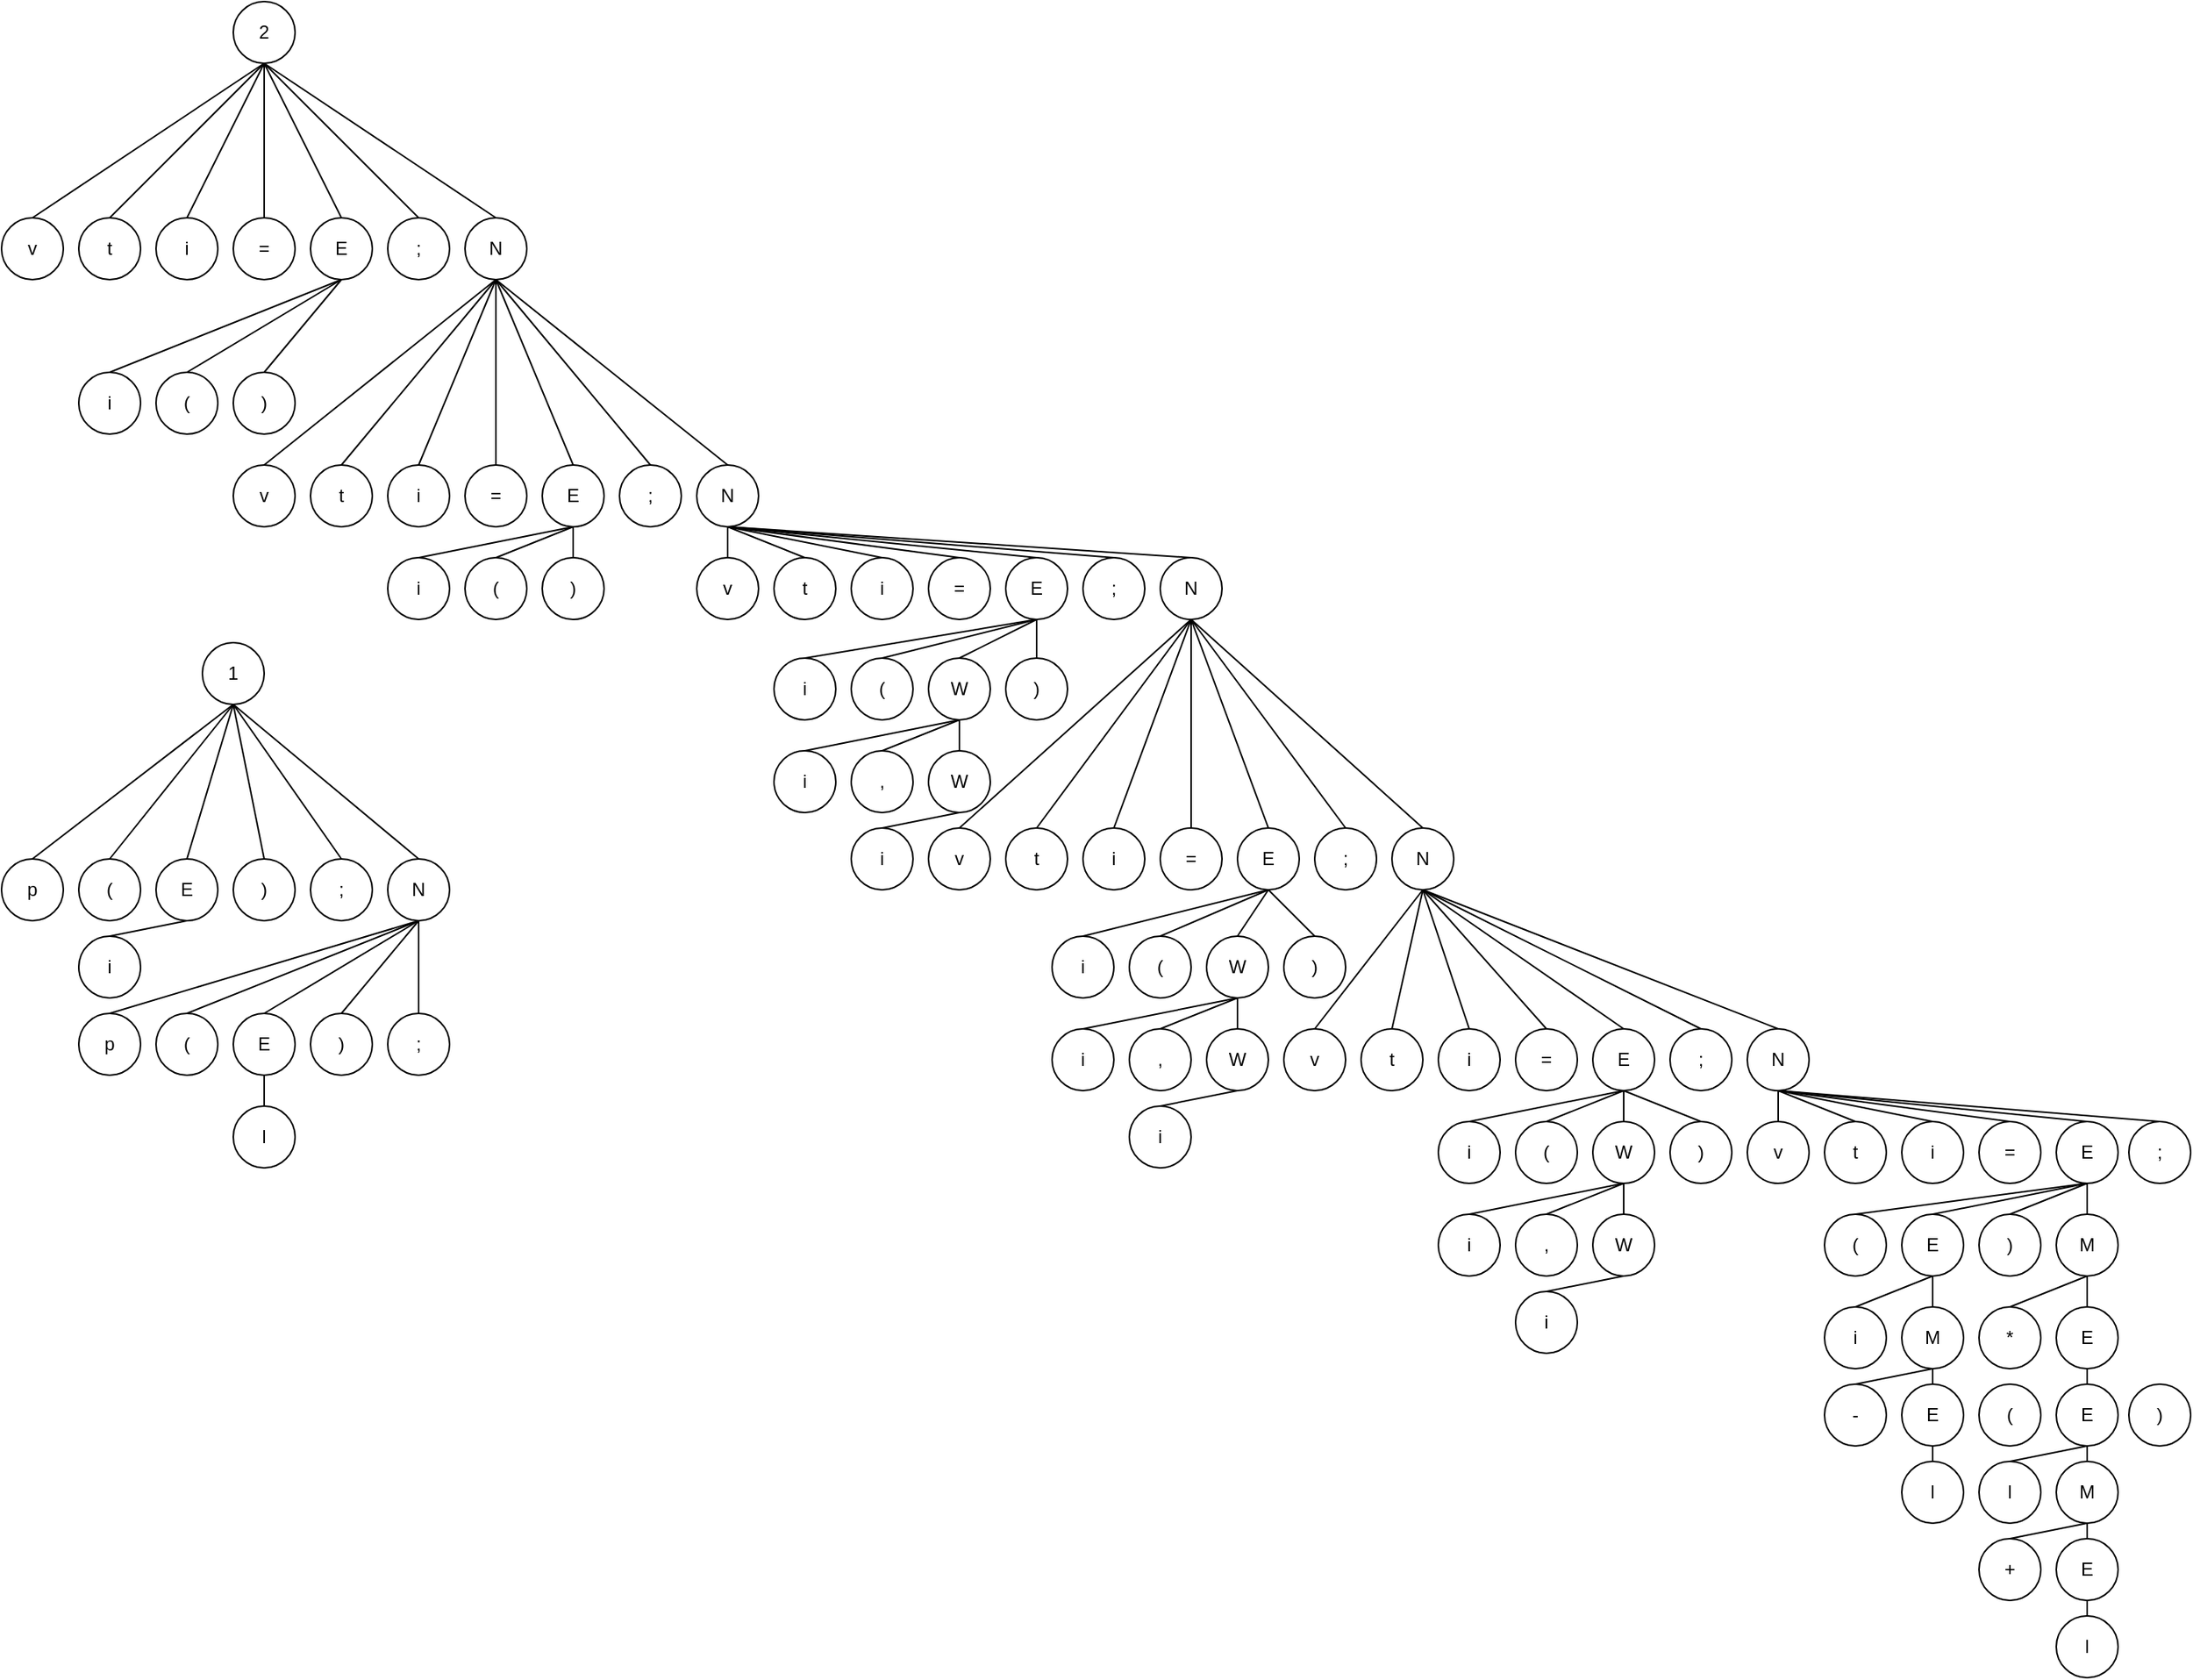 <mxfile version="25.0.3">
  <diagram name="Страница — 1" id="jPI483TR7Cvw3buOwN_m">
    <mxGraphModel dx="5239" dy="3099" grid="1" gridSize="10" guides="1" tooltips="1" connect="1" arrows="1" fold="1" page="1" pageScale="1" pageWidth="1654" pageHeight="1169" math="0" shadow="0">
      <root>
        <mxCell id="0" />
        <mxCell id="1" parent="0" />
        <mxCell id="GA9b0eAUMchBOjDDj7Ir-2" value="1" style="ellipse;whiteSpace=wrap;html=1;aspect=fixed;" vertex="1" parent="1">
          <mxGeometry x="-1457" y="-690" width="40" height="40" as="geometry" />
        </mxCell>
        <mxCell id="GA9b0eAUMchBOjDDj7Ir-3" value="(" style="ellipse;whiteSpace=wrap;html=1;aspect=fixed;" vertex="1" parent="1">
          <mxGeometry x="-1537" y="-550" width="40" height="40" as="geometry" />
        </mxCell>
        <mxCell id="GA9b0eAUMchBOjDDj7Ir-4" value="E" style="ellipse;whiteSpace=wrap;html=1;aspect=fixed;" vertex="1" parent="1">
          <mxGeometry x="-1487" y="-550" width="40" height="40" as="geometry" />
        </mxCell>
        <mxCell id="GA9b0eAUMchBOjDDj7Ir-5" value=")" style="ellipse;whiteSpace=wrap;html=1;aspect=fixed;" vertex="1" parent="1">
          <mxGeometry x="-1437" y="-550" width="40" height="40" as="geometry" />
        </mxCell>
        <mxCell id="GA9b0eAUMchBOjDDj7Ir-6" value=";" style="ellipse;whiteSpace=wrap;html=1;aspect=fixed;" vertex="1" parent="1">
          <mxGeometry x="-1387" y="-550" width="40" height="40" as="geometry" />
        </mxCell>
        <mxCell id="GA9b0eAUMchBOjDDj7Ir-7" value="N" style="ellipse;whiteSpace=wrap;html=1;aspect=fixed;" vertex="1" parent="1">
          <mxGeometry x="-1337" y="-550" width="40" height="40" as="geometry" />
        </mxCell>
        <mxCell id="GA9b0eAUMchBOjDDj7Ir-8" value="p" style="ellipse;whiteSpace=wrap;html=1;aspect=fixed;" vertex="1" parent="1">
          <mxGeometry x="-1587" y="-550" width="40" height="40" as="geometry" />
        </mxCell>
        <mxCell id="GA9b0eAUMchBOjDDj7Ir-9" value="" style="endArrow=none;html=1;rounded=1;entryX=0.5;entryY=0;entryDx=0;entryDy=0;exitX=0.5;exitY=1;exitDx=0;exitDy=0;curved=0;" edge="1" parent="1" source="GA9b0eAUMchBOjDDj7Ir-2" target="GA9b0eAUMchBOjDDj7Ir-8">
          <mxGeometry width="50" height="50" relative="1" as="geometry">
            <mxPoint x="-1582" y="-560" as="sourcePoint" />
            <mxPoint x="-1632" y="-540" as="targetPoint" />
          </mxGeometry>
        </mxCell>
        <mxCell id="GA9b0eAUMchBOjDDj7Ir-10" value="" style="endArrow=none;html=1;rounded=1;entryX=0.5;entryY=0;entryDx=0;entryDy=0;exitX=0.5;exitY=1;exitDx=0;exitDy=0;curved=0;" edge="1" parent="1" source="GA9b0eAUMchBOjDDj7Ir-2" target="GA9b0eAUMchBOjDDj7Ir-3">
          <mxGeometry width="50" height="50" relative="1" as="geometry">
            <mxPoint x="-1432" y="-560" as="sourcePoint" />
            <mxPoint x="-1557" y="-540" as="targetPoint" />
          </mxGeometry>
        </mxCell>
        <mxCell id="GA9b0eAUMchBOjDDj7Ir-11" value="" style="endArrow=none;html=1;rounded=1;entryX=0.5;entryY=0;entryDx=0;entryDy=0;exitX=0.5;exitY=1;exitDx=0;exitDy=0;curved=0;" edge="1" parent="1" source="GA9b0eAUMchBOjDDj7Ir-2" target="GA9b0eAUMchBOjDDj7Ir-4">
          <mxGeometry width="50" height="50" relative="1" as="geometry">
            <mxPoint x="-1432" y="-560" as="sourcePoint" />
            <mxPoint x="-1507" y="-540" as="targetPoint" />
          </mxGeometry>
        </mxCell>
        <mxCell id="GA9b0eAUMchBOjDDj7Ir-12" value="" style="endArrow=none;html=1;rounded=1;entryX=0.5;entryY=0;entryDx=0;entryDy=0;exitX=0.5;exitY=1;exitDx=0;exitDy=0;curved=0;" edge="1" parent="1" source="GA9b0eAUMchBOjDDj7Ir-2" target="GA9b0eAUMchBOjDDj7Ir-5">
          <mxGeometry width="50" height="50" relative="1" as="geometry">
            <mxPoint x="-1432" y="-560" as="sourcePoint" />
            <mxPoint x="-1457" y="-540" as="targetPoint" />
          </mxGeometry>
        </mxCell>
        <mxCell id="GA9b0eAUMchBOjDDj7Ir-13" value="" style="endArrow=none;html=1;rounded=1;entryX=0.5;entryY=0;entryDx=0;entryDy=0;exitX=0.5;exitY=1;exitDx=0;exitDy=0;curved=0;" edge="1" parent="1" source="GA9b0eAUMchBOjDDj7Ir-2" target="GA9b0eAUMchBOjDDj7Ir-6">
          <mxGeometry width="50" height="50" relative="1" as="geometry">
            <mxPoint x="-1432" y="-560" as="sourcePoint" />
            <mxPoint x="-1407" y="-540" as="targetPoint" />
          </mxGeometry>
        </mxCell>
        <mxCell id="GA9b0eAUMchBOjDDj7Ir-14" value="" style="endArrow=none;html=1;rounded=1;entryX=0.5;entryY=0;entryDx=0;entryDy=0;exitX=0.5;exitY=1;exitDx=0;exitDy=0;curved=0;" edge="1" parent="1" source="GA9b0eAUMchBOjDDj7Ir-2" target="GA9b0eAUMchBOjDDj7Ir-7">
          <mxGeometry width="50" height="50" relative="1" as="geometry">
            <mxPoint x="-1432" y="-560" as="sourcePoint" />
            <mxPoint x="-1357" y="-540" as="targetPoint" />
          </mxGeometry>
        </mxCell>
        <mxCell id="GA9b0eAUMchBOjDDj7Ir-15" value="i" style="ellipse;whiteSpace=wrap;html=1;aspect=fixed;" vertex="1" parent="1">
          <mxGeometry x="-1537" y="-500" width="40" height="40" as="geometry" />
        </mxCell>
        <mxCell id="GA9b0eAUMchBOjDDj7Ir-16" value="" style="endArrow=none;html=1;rounded=0;entryX=0.5;entryY=1;entryDx=0;entryDy=0;exitX=0.5;exitY=0;exitDx=0;exitDy=0;" edge="1" parent="1" source="GA9b0eAUMchBOjDDj7Ir-15" target="GA9b0eAUMchBOjDDj7Ir-4">
          <mxGeometry width="50" height="50" relative="1" as="geometry">
            <mxPoint x="-1632" y="-440" as="sourcePoint" />
            <mxPoint x="-1632" y="-450" as="targetPoint" />
          </mxGeometry>
        </mxCell>
        <mxCell id="GA9b0eAUMchBOjDDj7Ir-17" value="(" style="ellipse;whiteSpace=wrap;html=1;aspect=fixed;" vertex="1" parent="1">
          <mxGeometry x="-1487" y="-450" width="40" height="40" as="geometry" />
        </mxCell>
        <mxCell id="GA9b0eAUMchBOjDDj7Ir-18" value="E" style="ellipse;whiteSpace=wrap;html=1;aspect=fixed;" vertex="1" parent="1">
          <mxGeometry x="-1437" y="-450" width="40" height="40" as="geometry" />
        </mxCell>
        <mxCell id="GA9b0eAUMchBOjDDj7Ir-19" value=")" style="ellipse;whiteSpace=wrap;html=1;aspect=fixed;" vertex="1" parent="1">
          <mxGeometry x="-1387" y="-450" width="40" height="40" as="geometry" />
        </mxCell>
        <mxCell id="GA9b0eAUMchBOjDDj7Ir-20" value=";" style="ellipse;whiteSpace=wrap;html=1;aspect=fixed;" vertex="1" parent="1">
          <mxGeometry x="-1337" y="-450" width="40" height="40" as="geometry" />
        </mxCell>
        <mxCell id="GA9b0eAUMchBOjDDj7Ir-21" value="p" style="ellipse;whiteSpace=wrap;html=1;aspect=fixed;" vertex="1" parent="1">
          <mxGeometry x="-1537" y="-450" width="40" height="40" as="geometry" />
        </mxCell>
        <mxCell id="GA9b0eAUMchBOjDDj7Ir-22" value="" style="endArrow=none;html=1;rounded=0;entryX=0.5;entryY=1;entryDx=0;entryDy=0;exitX=0.5;exitY=0;exitDx=0;exitDy=0;" edge="1" parent="1" source="GA9b0eAUMchBOjDDj7Ir-21" target="GA9b0eAUMchBOjDDj7Ir-7">
          <mxGeometry width="50" height="50" relative="1" as="geometry">
            <mxPoint x="-1507" y="-490" as="sourcePoint" />
            <mxPoint x="-1457" y="-500" as="targetPoint" />
          </mxGeometry>
        </mxCell>
        <mxCell id="GA9b0eAUMchBOjDDj7Ir-23" value="" style="endArrow=none;html=1;rounded=0;entryX=0.5;entryY=1;entryDx=0;entryDy=0;exitX=0.5;exitY=0;exitDx=0;exitDy=0;" edge="1" parent="1" source="GA9b0eAUMchBOjDDj7Ir-17" target="GA9b0eAUMchBOjDDj7Ir-7">
          <mxGeometry width="50" height="50" relative="1" as="geometry">
            <mxPoint x="-1472" y="-410" as="sourcePoint" />
            <mxPoint x="-1307" y="-500" as="targetPoint" />
          </mxGeometry>
        </mxCell>
        <mxCell id="GA9b0eAUMchBOjDDj7Ir-24" value="" style="endArrow=none;html=1;rounded=0;entryX=0.5;entryY=1;entryDx=0;entryDy=0;exitX=0.5;exitY=0;exitDx=0;exitDy=0;" edge="1" parent="1" source="GA9b0eAUMchBOjDDj7Ir-18" target="GA9b0eAUMchBOjDDj7Ir-7">
          <mxGeometry width="50" height="50" relative="1" as="geometry">
            <mxPoint x="-1422" y="-410" as="sourcePoint" />
            <mxPoint x="-1307" y="-500" as="targetPoint" />
          </mxGeometry>
        </mxCell>
        <mxCell id="GA9b0eAUMchBOjDDj7Ir-25" value="" style="endArrow=none;html=1;rounded=0;entryX=0.5;entryY=1;entryDx=0;entryDy=0;exitX=0.5;exitY=0;exitDx=0;exitDy=0;" edge="1" parent="1" source="GA9b0eAUMchBOjDDj7Ir-19" target="GA9b0eAUMchBOjDDj7Ir-7">
          <mxGeometry width="50" height="50" relative="1" as="geometry">
            <mxPoint x="-1372" y="-410" as="sourcePoint" />
            <mxPoint x="-1307" y="-500" as="targetPoint" />
          </mxGeometry>
        </mxCell>
        <mxCell id="GA9b0eAUMchBOjDDj7Ir-26" value="" style="endArrow=none;html=1;rounded=0;entryX=0.5;entryY=1;entryDx=0;entryDy=0;exitX=0.5;exitY=0;exitDx=0;exitDy=0;" edge="1" parent="1" source="GA9b0eAUMchBOjDDj7Ir-20" target="GA9b0eAUMchBOjDDj7Ir-7">
          <mxGeometry width="50" height="50" relative="1" as="geometry">
            <mxPoint x="-1322" y="-410" as="sourcePoint" />
            <mxPoint x="-1307" y="-500" as="targetPoint" />
          </mxGeometry>
        </mxCell>
        <mxCell id="GA9b0eAUMchBOjDDj7Ir-27" value="l" style="ellipse;whiteSpace=wrap;html=1;aspect=fixed;" vertex="1" parent="1">
          <mxGeometry x="-1437" y="-390" width="40" height="40" as="geometry" />
        </mxCell>
        <mxCell id="GA9b0eAUMchBOjDDj7Ir-28" value="" style="endArrow=none;html=1;rounded=0;entryX=0.5;entryY=1;entryDx=0;entryDy=0;exitX=0.5;exitY=0;exitDx=0;exitDy=0;" edge="1" parent="1" source="GA9b0eAUMchBOjDDj7Ir-27" target="GA9b0eAUMchBOjDDj7Ir-18">
          <mxGeometry width="50" height="50" relative="1" as="geometry">
            <mxPoint x="-1372" y="-400" as="sourcePoint" />
            <mxPoint x="-1382" y="-370" as="targetPoint" />
          </mxGeometry>
        </mxCell>
        <mxCell id="GA9b0eAUMchBOjDDj7Ir-30" value="2" style="ellipse;whiteSpace=wrap;html=1;aspect=fixed;" vertex="1" parent="1">
          <mxGeometry x="-1437" y="-1105" width="40" height="40" as="geometry" />
        </mxCell>
        <mxCell id="GA9b0eAUMchBOjDDj7Ir-31" value="v" style="ellipse;whiteSpace=wrap;html=1;aspect=fixed;" vertex="1" parent="1">
          <mxGeometry x="-1587" y="-965" width="40" height="40" as="geometry" />
        </mxCell>
        <mxCell id="GA9b0eAUMchBOjDDj7Ir-32" value="t" style="ellipse;whiteSpace=wrap;html=1;aspect=fixed;" vertex="1" parent="1">
          <mxGeometry x="-1537" y="-965" width="40" height="40" as="geometry" />
        </mxCell>
        <mxCell id="GA9b0eAUMchBOjDDj7Ir-33" value="i" style="ellipse;whiteSpace=wrap;html=1;aspect=fixed;" vertex="1" parent="1">
          <mxGeometry x="-1487" y="-965" width="40" height="40" as="geometry" />
        </mxCell>
        <mxCell id="GA9b0eAUMchBOjDDj7Ir-34" value="=" style="ellipse;whiteSpace=wrap;html=1;aspect=fixed;" vertex="1" parent="1">
          <mxGeometry x="-1437" y="-965" width="40" height="40" as="geometry" />
        </mxCell>
        <mxCell id="GA9b0eAUMchBOjDDj7Ir-35" value="E" style="ellipse;whiteSpace=wrap;html=1;aspect=fixed;" vertex="1" parent="1">
          <mxGeometry x="-1387" y="-965" width="40" height="40" as="geometry" />
        </mxCell>
        <mxCell id="GA9b0eAUMchBOjDDj7Ir-36" value=";" style="ellipse;whiteSpace=wrap;html=1;aspect=fixed;" vertex="1" parent="1">
          <mxGeometry x="-1337" y="-965" width="40" height="40" as="geometry" />
        </mxCell>
        <mxCell id="GA9b0eAUMchBOjDDj7Ir-37" value="" style="endArrow=none;html=1;rounded=0;exitX=0.5;exitY=1;exitDx=0;exitDy=0;entryX=0.5;entryY=0;entryDx=0;entryDy=0;" edge="1" parent="1" source="GA9b0eAUMchBOjDDj7Ir-30" target="GA9b0eAUMchBOjDDj7Ir-31">
          <mxGeometry width="50" height="50" relative="1" as="geometry">
            <mxPoint x="-1213" y="-980" as="sourcePoint" />
            <mxPoint x="-1163" y="-1030" as="targetPoint" />
          </mxGeometry>
        </mxCell>
        <mxCell id="GA9b0eAUMchBOjDDj7Ir-38" value="" style="endArrow=none;html=1;rounded=0;exitX=0.5;exitY=1;exitDx=0;exitDy=0;entryX=0.5;entryY=0;entryDx=0;entryDy=0;" edge="1" parent="1" source="GA9b0eAUMchBOjDDj7Ir-30" target="GA9b0eAUMchBOjDDj7Ir-32">
          <mxGeometry width="50" height="50" relative="1" as="geometry">
            <mxPoint x="-1277" y="-1045" as="sourcePoint" />
            <mxPoint x="-1143" y="-950" as="targetPoint" />
          </mxGeometry>
        </mxCell>
        <mxCell id="GA9b0eAUMchBOjDDj7Ir-39" value="" style="endArrow=none;html=1;rounded=0;exitX=0.5;exitY=1;exitDx=0;exitDy=0;entryX=0.5;entryY=0;entryDx=0;entryDy=0;" edge="1" parent="1" source="GA9b0eAUMchBOjDDj7Ir-30" target="GA9b0eAUMchBOjDDj7Ir-33">
          <mxGeometry width="50" height="50" relative="1" as="geometry">
            <mxPoint x="-1177" y="-1045" as="sourcePoint" />
            <mxPoint x="-1143" y="-950" as="targetPoint" />
          </mxGeometry>
        </mxCell>
        <mxCell id="GA9b0eAUMchBOjDDj7Ir-40" value="" style="endArrow=none;html=1;rounded=0;exitX=0.5;exitY=1;exitDx=0;exitDy=0;entryX=0.5;entryY=0;entryDx=0;entryDy=0;" edge="1" parent="1" source="GA9b0eAUMchBOjDDj7Ir-30" target="GA9b0eAUMchBOjDDj7Ir-34">
          <mxGeometry width="50" height="50" relative="1" as="geometry">
            <mxPoint x="-1177" y="-1045" as="sourcePoint" />
            <mxPoint x="-1043" y="-950" as="targetPoint" />
          </mxGeometry>
        </mxCell>
        <mxCell id="GA9b0eAUMchBOjDDj7Ir-41" value="" style="endArrow=none;html=1;rounded=0;exitX=0.5;exitY=1;exitDx=0;exitDy=0;entryX=0.5;entryY=0;entryDx=0;entryDy=0;" edge="1" parent="1" source="GA9b0eAUMchBOjDDj7Ir-30" target="GA9b0eAUMchBOjDDj7Ir-35">
          <mxGeometry width="50" height="50" relative="1" as="geometry">
            <mxPoint x="-1177" y="-1045" as="sourcePoint" />
            <mxPoint x="-1033" y="-940" as="targetPoint" />
          </mxGeometry>
        </mxCell>
        <mxCell id="GA9b0eAUMchBOjDDj7Ir-42" value="" style="endArrow=none;html=1;rounded=0;exitX=0.5;exitY=1;exitDx=0;exitDy=0;entryX=0.5;entryY=0;entryDx=0;entryDy=0;" edge="1" parent="1" source="GA9b0eAUMchBOjDDj7Ir-30" target="GA9b0eAUMchBOjDDj7Ir-36">
          <mxGeometry width="50" height="50" relative="1" as="geometry">
            <mxPoint x="-1177" y="-1045" as="sourcePoint" />
            <mxPoint x="-943" y="-950" as="targetPoint" />
          </mxGeometry>
        </mxCell>
        <mxCell id="GA9b0eAUMchBOjDDj7Ir-43" value="" style="endArrow=none;html=1;rounded=0;exitX=0.5;exitY=1;exitDx=0;exitDy=0;entryX=0.5;entryY=0;entryDx=0;entryDy=0;" edge="1" parent="1" source="GA9b0eAUMchBOjDDj7Ir-30" target="GA9b0eAUMchBOjDDj7Ir-61">
          <mxGeometry width="50" height="50" relative="1" as="geometry">
            <mxPoint x="-1177" y="-1045" as="sourcePoint" />
            <mxPoint x="-1267" y="-965" as="targetPoint" />
          </mxGeometry>
        </mxCell>
        <mxCell id="GA9b0eAUMchBOjDDj7Ir-45" value="i&lt;span style=&quot;color: rgba(0, 0, 0, 0); font-family: monospace; font-size: 0px; text-align: start; text-wrap-mode: nowrap;&quot;&gt;%3CmxGraphModel%3E%3Croot%3E%3CmxCell%20id%3D%220%22%2F%3E%3CmxCell%20id%3D%221%22%20parent%3D%220%22%2F%3E%3CmxCell%20id%3D%222%22%20value%3D%22l%22%20style%3D%22ellipse%3BwhiteSpace%3Dwrap%3Bhtml%3D1%3Baspect%3Dfixed%3B%22%20vertex%3D%221%22%20parent%3D%221%22%3E%3CmxGeometry%20x%3D%221060%22%20y%3D%22560%22%20width%3D%2240%22%20height%3D%2240%22%20as%3D%22geometry%22%2F%3E%3C%2FmxCell%3E%3C%2Froot%3E%3C%2FmxGraphModel%3E&lt;/span&gt;" style="ellipse;whiteSpace=wrap;html=1;aspect=fixed;" vertex="1" parent="1">
          <mxGeometry x="-1537" y="-865" width="40" height="40" as="geometry" />
        </mxCell>
        <mxCell id="GA9b0eAUMchBOjDDj7Ir-46" value="(" style="ellipse;whiteSpace=wrap;html=1;aspect=fixed;" vertex="1" parent="1">
          <mxGeometry x="-1487" y="-865" width="40" height="40" as="geometry" />
        </mxCell>
        <mxCell id="GA9b0eAUMchBOjDDj7Ir-48" value=")" style="ellipse;whiteSpace=wrap;html=1;aspect=fixed;" vertex="1" parent="1">
          <mxGeometry x="-1437" y="-865" width="40" height="40" as="geometry" />
        </mxCell>
        <mxCell id="GA9b0eAUMchBOjDDj7Ir-49" value="" style="endArrow=none;html=1;rounded=0;exitX=0.5;exitY=1;exitDx=0;exitDy=0;entryX=0.5;entryY=0;entryDx=0;entryDy=0;" edge="1" parent="1" source="GA9b0eAUMchBOjDDj7Ir-35" target="GA9b0eAUMchBOjDDj7Ir-45">
          <mxGeometry width="50" height="50" relative="1" as="geometry">
            <mxPoint x="-1177" y="-1045" as="sourcePoint" />
            <mxPoint x="-1337" y="-925" as="targetPoint" />
          </mxGeometry>
        </mxCell>
        <mxCell id="GA9b0eAUMchBOjDDj7Ir-50" value="" style="endArrow=none;html=1;rounded=0;entryX=0.5;entryY=0;entryDx=0;entryDy=0;exitX=0.5;exitY=1;exitDx=0;exitDy=0;" edge="1" parent="1" source="GA9b0eAUMchBOjDDj7Ir-35" target="GA9b0eAUMchBOjDDj7Ir-46">
          <mxGeometry width="50" height="50" relative="1" as="geometry">
            <mxPoint x="-1177" y="-885" as="sourcePoint" />
            <mxPoint x="-1337" y="-855" as="targetPoint" />
          </mxGeometry>
        </mxCell>
        <mxCell id="GA9b0eAUMchBOjDDj7Ir-52" value="" style="endArrow=none;html=1;rounded=0;entryX=0.5;entryY=0;entryDx=0;entryDy=0;exitX=0.5;exitY=1;exitDx=0;exitDy=0;" edge="1" parent="1" source="GA9b0eAUMchBOjDDj7Ir-35" target="GA9b0eAUMchBOjDDj7Ir-48">
          <mxGeometry width="50" height="50" relative="1" as="geometry">
            <mxPoint x="-1187" y="-885" as="sourcePoint" />
            <mxPoint x="-1237" y="-855" as="targetPoint" />
          </mxGeometry>
        </mxCell>
        <mxCell id="GA9b0eAUMchBOjDDj7Ir-61" value="N" style="ellipse;whiteSpace=wrap;html=1;aspect=fixed;" vertex="1" parent="1">
          <mxGeometry x="-1287" y="-965" width="40" height="40" as="geometry" />
        </mxCell>
        <mxCell id="GA9b0eAUMchBOjDDj7Ir-62" value="v" style="ellipse;whiteSpace=wrap;html=1;aspect=fixed;" vertex="1" parent="1">
          <mxGeometry x="-1437" y="-805" width="40" height="40" as="geometry" />
        </mxCell>
        <mxCell id="GA9b0eAUMchBOjDDj7Ir-63" value="t" style="ellipse;whiteSpace=wrap;html=1;aspect=fixed;" vertex="1" parent="1">
          <mxGeometry x="-1387" y="-805" width="40" height="40" as="geometry" />
        </mxCell>
        <mxCell id="GA9b0eAUMchBOjDDj7Ir-64" value="i" style="ellipse;whiteSpace=wrap;html=1;aspect=fixed;" vertex="1" parent="1">
          <mxGeometry x="-1337" y="-805" width="40" height="40" as="geometry" />
        </mxCell>
        <mxCell id="GA9b0eAUMchBOjDDj7Ir-65" value="=" style="ellipse;whiteSpace=wrap;html=1;aspect=fixed;" vertex="1" parent="1">
          <mxGeometry x="-1287" y="-805" width="40" height="40" as="geometry" />
        </mxCell>
        <mxCell id="GA9b0eAUMchBOjDDj7Ir-66" value="E" style="ellipse;whiteSpace=wrap;html=1;aspect=fixed;" vertex="1" parent="1">
          <mxGeometry x="-1237" y="-805" width="40" height="40" as="geometry" />
        </mxCell>
        <mxCell id="GA9b0eAUMchBOjDDj7Ir-67" value=";" style="ellipse;whiteSpace=wrap;html=1;aspect=fixed;" vertex="1" parent="1">
          <mxGeometry x="-1187" y="-805" width="40" height="40" as="geometry" />
        </mxCell>
        <mxCell id="GA9b0eAUMchBOjDDj7Ir-68" value="" style="endArrow=none;html=1;rounded=0;exitX=0.5;exitY=1;exitDx=0;exitDy=0;entryX=0.5;entryY=0;entryDx=0;entryDy=0;" edge="1" parent="1" source="GA9b0eAUMchBOjDDj7Ir-61" target="GA9b0eAUMchBOjDDj7Ir-62">
          <mxGeometry width="50" height="50" relative="1" as="geometry">
            <mxPoint x="-1063" y="-840" as="sourcePoint" />
            <mxPoint x="-1013" y="-890" as="targetPoint" />
          </mxGeometry>
        </mxCell>
        <mxCell id="GA9b0eAUMchBOjDDj7Ir-69" value="" style="endArrow=none;html=1;rounded=0;exitX=0.5;exitY=1;exitDx=0;exitDy=0;entryX=0.5;entryY=0;entryDx=0;entryDy=0;" edge="1" parent="1" source="GA9b0eAUMchBOjDDj7Ir-61" target="GA9b0eAUMchBOjDDj7Ir-63">
          <mxGeometry width="50" height="50" relative="1" as="geometry">
            <mxPoint x="-1127" y="-905" as="sourcePoint" />
            <mxPoint x="-993" y="-810" as="targetPoint" />
          </mxGeometry>
        </mxCell>
        <mxCell id="GA9b0eAUMchBOjDDj7Ir-70" value="" style="endArrow=none;html=1;rounded=0;exitX=0.5;exitY=1;exitDx=0;exitDy=0;entryX=0.5;entryY=0;entryDx=0;entryDy=0;" edge="1" parent="1" source="GA9b0eAUMchBOjDDj7Ir-61" target="GA9b0eAUMchBOjDDj7Ir-64">
          <mxGeometry width="50" height="50" relative="1" as="geometry">
            <mxPoint x="-1027" y="-905" as="sourcePoint" />
            <mxPoint x="-993" y="-810" as="targetPoint" />
          </mxGeometry>
        </mxCell>
        <mxCell id="GA9b0eAUMchBOjDDj7Ir-71" value="" style="endArrow=none;html=1;rounded=0;exitX=0.5;exitY=1;exitDx=0;exitDy=0;entryX=0.5;entryY=0;entryDx=0;entryDy=0;" edge="1" parent="1" source="GA9b0eAUMchBOjDDj7Ir-61" target="GA9b0eAUMchBOjDDj7Ir-65">
          <mxGeometry width="50" height="50" relative="1" as="geometry">
            <mxPoint x="-1027" y="-905" as="sourcePoint" />
            <mxPoint x="-893" y="-810" as="targetPoint" />
          </mxGeometry>
        </mxCell>
        <mxCell id="GA9b0eAUMchBOjDDj7Ir-72" value="" style="endArrow=none;html=1;rounded=0;exitX=0.5;exitY=1;exitDx=0;exitDy=0;entryX=0.5;entryY=0;entryDx=0;entryDy=0;" edge="1" parent="1" source="GA9b0eAUMchBOjDDj7Ir-61" target="GA9b0eAUMchBOjDDj7Ir-66">
          <mxGeometry width="50" height="50" relative="1" as="geometry">
            <mxPoint x="-1027" y="-905" as="sourcePoint" />
            <mxPoint x="-883" y="-800" as="targetPoint" />
          </mxGeometry>
        </mxCell>
        <mxCell id="GA9b0eAUMchBOjDDj7Ir-73" value="" style="endArrow=none;html=1;rounded=0;exitX=0.5;exitY=1;exitDx=0;exitDy=0;entryX=0.5;entryY=0;entryDx=0;entryDy=0;" edge="1" parent="1" source="GA9b0eAUMchBOjDDj7Ir-61" target="GA9b0eAUMchBOjDDj7Ir-67">
          <mxGeometry width="50" height="50" relative="1" as="geometry">
            <mxPoint x="-1027" y="-905" as="sourcePoint" />
            <mxPoint x="-793" y="-810" as="targetPoint" />
          </mxGeometry>
        </mxCell>
        <mxCell id="GA9b0eAUMchBOjDDj7Ir-74" value="" style="endArrow=none;html=1;rounded=0;exitX=0.5;exitY=1;exitDx=0;exitDy=0;entryX=0.5;entryY=0;entryDx=0;entryDy=0;" edge="1" parent="1" source="GA9b0eAUMchBOjDDj7Ir-61" target="GA9b0eAUMchBOjDDj7Ir-83">
          <mxGeometry width="50" height="50" relative="1" as="geometry">
            <mxPoint x="-1027" y="-905" as="sourcePoint" />
            <mxPoint x="-1117" y="-805" as="targetPoint" />
          </mxGeometry>
        </mxCell>
        <mxCell id="GA9b0eAUMchBOjDDj7Ir-76" value="i&lt;span style=&quot;color: rgba(0, 0, 0, 0); font-family: monospace; font-size: 0px; text-align: start; text-wrap-mode: nowrap;&quot;&gt;%3CmxGraphModel%3E%3Croot%3E%3CmxCell%20id%3D%220%22%2F%3E%3CmxCell%20id%3D%221%22%20parent%3D%220%22%2F%3E%3CmxCell%20id%3D%222%22%20value%3D%22l%22%20style%3D%22ellipse%3BwhiteSpace%3Dwrap%3Bhtml%3D1%3Baspect%3Dfixed%3B%22%20vertex%3D%221%22%20parent%3D%221%22%3E%3CmxGeometry%20x%3D%221060%22%20y%3D%22560%22%20width%3D%2240%22%20height%3D%2240%22%20as%3D%22geometry%22%2F%3E%3C%2FmxCell%3E%3C%2Froot%3E%3C%2FmxGraphModel%3E&lt;/span&gt;" style="ellipse;whiteSpace=wrap;html=1;aspect=fixed;" vertex="1" parent="1">
          <mxGeometry x="-1337" y="-745" width="40" height="40" as="geometry" />
        </mxCell>
        <mxCell id="GA9b0eAUMchBOjDDj7Ir-77" value="(" style="ellipse;whiteSpace=wrap;html=1;aspect=fixed;" vertex="1" parent="1">
          <mxGeometry x="-1287" y="-745" width="40" height="40" as="geometry" />
        </mxCell>
        <mxCell id="GA9b0eAUMchBOjDDj7Ir-78" value=")" style="ellipse;whiteSpace=wrap;html=1;aspect=fixed;" vertex="1" parent="1">
          <mxGeometry x="-1237" y="-745" width="40" height="40" as="geometry" />
        </mxCell>
        <mxCell id="GA9b0eAUMchBOjDDj7Ir-79" value="" style="endArrow=none;html=1;rounded=0;exitX=0.5;exitY=1;exitDx=0;exitDy=0;entryX=0.5;entryY=0;entryDx=0;entryDy=0;" edge="1" parent="1" source="GA9b0eAUMchBOjDDj7Ir-66" target="GA9b0eAUMchBOjDDj7Ir-76">
          <mxGeometry width="50" height="50" relative="1" as="geometry">
            <mxPoint x="-1027" y="-885" as="sourcePoint" />
            <mxPoint x="-1367" y="-705.0" as="targetPoint" />
          </mxGeometry>
        </mxCell>
        <mxCell id="GA9b0eAUMchBOjDDj7Ir-80" value="" style="endArrow=none;html=1;rounded=0;entryX=0.5;entryY=0;entryDx=0;entryDy=0;exitX=0.5;exitY=1;exitDx=0;exitDy=0;" edge="1" parent="1" source="GA9b0eAUMchBOjDDj7Ir-66" target="GA9b0eAUMchBOjDDj7Ir-77">
          <mxGeometry width="50" height="50" relative="1" as="geometry">
            <mxPoint x="-1027" y="-725" as="sourcePoint" />
            <mxPoint x="-1317" y="-705.0" as="targetPoint" />
          </mxGeometry>
        </mxCell>
        <mxCell id="GA9b0eAUMchBOjDDj7Ir-81" value="" style="endArrow=none;html=1;rounded=0;entryX=0.5;entryY=0;entryDx=0;entryDy=0;exitX=0.5;exitY=1;exitDx=0;exitDy=0;" edge="1" parent="1" source="GA9b0eAUMchBOjDDj7Ir-66" target="GA9b0eAUMchBOjDDj7Ir-78">
          <mxGeometry width="50" height="50" relative="1" as="geometry">
            <mxPoint x="-1037" y="-725" as="sourcePoint" />
            <mxPoint x="-1267" y="-705.0" as="targetPoint" />
          </mxGeometry>
        </mxCell>
        <mxCell id="GA9b0eAUMchBOjDDj7Ir-83" value="N" style="ellipse;whiteSpace=wrap;html=1;aspect=fixed;" vertex="1" parent="1">
          <mxGeometry x="-1137" y="-805" width="40" height="40" as="geometry" />
        </mxCell>
        <mxCell id="GA9b0eAUMchBOjDDj7Ir-84" value="v" style="ellipse;whiteSpace=wrap;html=1;aspect=fixed;" vertex="1" parent="1">
          <mxGeometry x="-1137" y="-745" width="40" height="40" as="geometry" />
        </mxCell>
        <mxCell id="GA9b0eAUMchBOjDDj7Ir-85" value="t" style="ellipse;whiteSpace=wrap;html=1;aspect=fixed;" vertex="1" parent="1">
          <mxGeometry x="-1087" y="-745" width="40" height="40" as="geometry" />
        </mxCell>
        <mxCell id="GA9b0eAUMchBOjDDj7Ir-86" value="i" style="ellipse;whiteSpace=wrap;html=1;aspect=fixed;" vertex="1" parent="1">
          <mxGeometry x="-1037" y="-745" width="40" height="40" as="geometry" />
        </mxCell>
        <mxCell id="GA9b0eAUMchBOjDDj7Ir-87" value="=" style="ellipse;whiteSpace=wrap;html=1;aspect=fixed;" vertex="1" parent="1">
          <mxGeometry x="-987" y="-745" width="40" height="40" as="geometry" />
        </mxCell>
        <mxCell id="GA9b0eAUMchBOjDDj7Ir-88" value="E" style="ellipse;whiteSpace=wrap;html=1;aspect=fixed;" vertex="1" parent="1">
          <mxGeometry x="-937" y="-745" width="40" height="40" as="geometry" />
        </mxCell>
        <mxCell id="GA9b0eAUMchBOjDDj7Ir-89" value=";" style="ellipse;whiteSpace=wrap;html=1;aspect=fixed;" vertex="1" parent="1">
          <mxGeometry x="-887" y="-745" width="40" height="40" as="geometry" />
        </mxCell>
        <mxCell id="GA9b0eAUMchBOjDDj7Ir-90" value="" style="endArrow=none;html=1;rounded=0;exitX=0.5;exitY=1;exitDx=0;exitDy=0;entryX=0.5;entryY=0;entryDx=0;entryDy=0;" edge="1" parent="1" source="GA9b0eAUMchBOjDDj7Ir-83" target="GA9b0eAUMchBOjDDj7Ir-84">
          <mxGeometry width="50" height="50" relative="1" as="geometry">
            <mxPoint x="-913" y="-680" as="sourcePoint" />
            <mxPoint x="-863" y="-730" as="targetPoint" />
          </mxGeometry>
        </mxCell>
        <mxCell id="GA9b0eAUMchBOjDDj7Ir-91" value="" style="endArrow=none;html=1;rounded=0;exitX=0.5;exitY=1;exitDx=0;exitDy=0;entryX=0.5;entryY=0;entryDx=0;entryDy=0;" edge="1" parent="1" source="GA9b0eAUMchBOjDDj7Ir-83" target="GA9b0eAUMchBOjDDj7Ir-85">
          <mxGeometry width="50" height="50" relative="1" as="geometry">
            <mxPoint x="-977" y="-745" as="sourcePoint" />
            <mxPoint x="-843" y="-650" as="targetPoint" />
          </mxGeometry>
        </mxCell>
        <mxCell id="GA9b0eAUMchBOjDDj7Ir-92" value="" style="endArrow=none;html=1;rounded=0;exitX=0.5;exitY=1;exitDx=0;exitDy=0;entryX=0.5;entryY=0;entryDx=0;entryDy=0;" edge="1" parent="1" source="GA9b0eAUMchBOjDDj7Ir-83" target="GA9b0eAUMchBOjDDj7Ir-86">
          <mxGeometry width="50" height="50" relative="1" as="geometry">
            <mxPoint x="-877" y="-745" as="sourcePoint" />
            <mxPoint x="-843" y="-650" as="targetPoint" />
          </mxGeometry>
        </mxCell>
        <mxCell id="GA9b0eAUMchBOjDDj7Ir-93" value="" style="endArrow=none;html=1;rounded=0;exitX=0.5;exitY=1;exitDx=0;exitDy=0;entryX=0.5;entryY=0;entryDx=0;entryDy=0;" edge="1" parent="1" source="GA9b0eAUMchBOjDDj7Ir-83" target="GA9b0eAUMchBOjDDj7Ir-87">
          <mxGeometry width="50" height="50" relative="1" as="geometry">
            <mxPoint x="-877" y="-745" as="sourcePoint" />
            <mxPoint x="-743" y="-650" as="targetPoint" />
          </mxGeometry>
        </mxCell>
        <mxCell id="GA9b0eAUMchBOjDDj7Ir-94" value="" style="endArrow=none;html=1;rounded=0;exitX=0.5;exitY=1;exitDx=0;exitDy=0;entryX=0.5;entryY=0;entryDx=0;entryDy=0;" edge="1" parent="1" source="GA9b0eAUMchBOjDDj7Ir-83" target="GA9b0eAUMchBOjDDj7Ir-88">
          <mxGeometry width="50" height="50" relative="1" as="geometry">
            <mxPoint x="-877" y="-745" as="sourcePoint" />
            <mxPoint x="-733" y="-640" as="targetPoint" />
          </mxGeometry>
        </mxCell>
        <mxCell id="GA9b0eAUMchBOjDDj7Ir-95" value="" style="endArrow=none;html=1;rounded=0;exitX=0.5;exitY=1;exitDx=0;exitDy=0;entryX=0.5;entryY=0;entryDx=0;entryDy=0;" edge="1" parent="1" source="GA9b0eAUMchBOjDDj7Ir-83" target="GA9b0eAUMchBOjDDj7Ir-89">
          <mxGeometry width="50" height="50" relative="1" as="geometry">
            <mxPoint x="-877" y="-745" as="sourcePoint" />
            <mxPoint x="-643" y="-650" as="targetPoint" />
          </mxGeometry>
        </mxCell>
        <mxCell id="GA9b0eAUMchBOjDDj7Ir-96" value="" style="endArrow=none;html=1;rounded=0;exitX=0.5;exitY=1;exitDx=0;exitDy=0;entryX=0.5;entryY=0;entryDx=0;entryDy=0;" edge="1" parent="1" source="GA9b0eAUMchBOjDDj7Ir-83" target="GA9b0eAUMchBOjDDj7Ir-115">
          <mxGeometry width="50" height="50" relative="1" as="geometry">
            <mxPoint x="-877" y="-745" as="sourcePoint" />
            <mxPoint x="-997" y="-629" as="targetPoint" />
          </mxGeometry>
        </mxCell>
        <mxCell id="GA9b0eAUMchBOjDDj7Ir-98" value="i&lt;span style=&quot;color: rgba(0, 0, 0, 0); font-family: monospace; font-size: 0px; text-align: start; text-wrap-mode: nowrap;&quot;&gt;%3CmxGraphModel%3E%3Croot%3E%3CmxCell%20id%3D%220%22%2F%3E%3CmxCell%20id%3D%221%22%20parent%3D%220%22%2F%3E%3CmxCell%20id%3D%222%22%20value%3D%22l%22%20style%3D%22ellipse%3BwhiteSpace%3Dwrap%3Bhtml%3D1%3Baspect%3Dfixed%3B%22%20vertex%3D%221%22%20parent%3D%221%22%3E%3CmxGeometry%20x%3D%221060%22%20y%3D%22560%22%20width%3D%2240%22%20height%3D%2240%22%20as%3D%22geometry%22%2F%3E%3C%2FmxCell%3E%3C%2Froot%3E%3C%2FmxGraphModel%3E&lt;/span&gt;" style="ellipse;whiteSpace=wrap;html=1;aspect=fixed;" vertex="1" parent="1">
          <mxGeometry x="-1087" y="-680" width="40" height="40" as="geometry" />
        </mxCell>
        <mxCell id="GA9b0eAUMchBOjDDj7Ir-99" value="(" style="ellipse;whiteSpace=wrap;html=1;aspect=fixed;" vertex="1" parent="1">
          <mxGeometry x="-1037" y="-680" width="40" height="40" as="geometry" />
        </mxCell>
        <mxCell id="GA9b0eAUMchBOjDDj7Ir-100" value=")" style="ellipse;whiteSpace=wrap;html=1;aspect=fixed;" vertex="1" parent="1">
          <mxGeometry x="-937" y="-680" width="40" height="40" as="geometry" />
        </mxCell>
        <mxCell id="GA9b0eAUMchBOjDDj7Ir-101" value="" style="endArrow=none;html=1;rounded=0;exitX=0.5;exitY=1;exitDx=0;exitDy=0;entryX=0.5;entryY=0;entryDx=0;entryDy=0;" edge="1" parent="1" source="GA9b0eAUMchBOjDDj7Ir-88" target="GA9b0eAUMchBOjDDj7Ir-98">
          <mxGeometry width="50" height="50" relative="1" as="geometry">
            <mxPoint x="-727" y="-825" as="sourcePoint" />
            <mxPoint x="-1067" y="-685" as="targetPoint" />
          </mxGeometry>
        </mxCell>
        <mxCell id="GA9b0eAUMchBOjDDj7Ir-102" value="" style="endArrow=none;html=1;rounded=0;entryX=0.5;entryY=0;entryDx=0;entryDy=0;exitX=0.5;exitY=1;exitDx=0;exitDy=0;" edge="1" parent="1" source="GA9b0eAUMchBOjDDj7Ir-88" target="GA9b0eAUMchBOjDDj7Ir-99">
          <mxGeometry width="50" height="50" relative="1" as="geometry">
            <mxPoint x="-727" y="-665" as="sourcePoint" />
            <mxPoint x="-1017" y="-685" as="targetPoint" />
          </mxGeometry>
        </mxCell>
        <mxCell id="GA9b0eAUMchBOjDDj7Ir-103" value="" style="endArrow=none;html=1;rounded=0;entryX=0.5;entryY=0;entryDx=0;entryDy=0;exitX=0.5;exitY=1;exitDx=0;exitDy=0;" edge="1" parent="1" source="GA9b0eAUMchBOjDDj7Ir-88" target="GA9b0eAUMchBOjDDj7Ir-100">
          <mxGeometry width="50" height="50" relative="1" as="geometry">
            <mxPoint x="-737" y="-665" as="sourcePoint" />
            <mxPoint x="-917" y="-685" as="targetPoint" />
          </mxGeometry>
        </mxCell>
        <mxCell id="GA9b0eAUMchBOjDDj7Ir-105" value="W" style="ellipse;whiteSpace=wrap;html=1;aspect=fixed;" vertex="1" parent="1">
          <mxGeometry x="-987" y="-680" width="40" height="40" as="geometry" />
        </mxCell>
        <mxCell id="GA9b0eAUMchBOjDDj7Ir-106" value="i&lt;span style=&quot;color: rgba(0, 0, 0, 0); font-family: monospace; font-size: 0px; text-align: start; text-wrap-mode: nowrap;&quot;&gt;%3CmxGraphModel%3E%3Croot%3E%3CmxCell%20id%3D%220%22%2F%3E%3CmxCell%20id%3D%221%22%20parent%3D%220%22%2F%3E%3CmxCell%20id%3D%222%22%20value%3D%22l%22%20style%3D%22ellipse%3BwhiteSpace%3Dwrap%3Bhtml%3D1%3Baspect%3Dfixed%3B%22%20vertex%3D%221%22%20parent%3D%221%22%3E%3CmxGeometry%20x%3D%221060%22%20y%3D%22560%22%20width%3D%2240%22%20height%3D%2240%22%20as%3D%22geometry%22%2F%3E%3C%2FmxCell%3E%3C%2Froot%3E%3C%2FmxGraphModel%3E&lt;/span&gt;" style="ellipse;whiteSpace=wrap;html=1;aspect=fixed;" vertex="1" parent="1">
          <mxGeometry x="-1087" y="-620" width="40" height="40" as="geometry" />
        </mxCell>
        <mxCell id="GA9b0eAUMchBOjDDj7Ir-107" value="," style="ellipse;whiteSpace=wrap;html=1;aspect=fixed;" vertex="1" parent="1">
          <mxGeometry x="-1037" y="-620" width="40" height="40" as="geometry" />
        </mxCell>
        <mxCell id="GA9b0eAUMchBOjDDj7Ir-108" value="W" style="ellipse;whiteSpace=wrap;html=1;aspect=fixed;" vertex="1" parent="1">
          <mxGeometry x="-987" y="-620" width="40" height="40" as="geometry" />
        </mxCell>
        <mxCell id="GA9b0eAUMchBOjDDj7Ir-109" value="i&lt;span style=&quot;color: rgba(0, 0, 0, 0); font-family: monospace; font-size: 0px; text-align: start; text-wrap-mode: nowrap;&quot;&gt;%3CmxGraphModel%3E%3Croot%3E%3CmxCell%20id%3D%220%22%2F%3E%3CmxCell%20id%3D%221%22%20parent%3D%220%22%2F%3E%3CmxCell%20id%3D%222%22%20value%3D%22l%22%20style%3D%22ellipse%3BwhiteSpace%3Dwrap%3Bhtml%3D1%3Baspect%3Dfixed%3B%22%20vertex%3D%221%22%20parent%3D%221%22%3E%3CmxGeometry%20x%3D%221060%22%20y%3D%22560%22%20width%3D%2240%22%20height%3D%2240%22%20as%3D%22geometry%22%2F%3E%3C%2FmxCell%3E%3C%2Froot%3E%3C%2FmxGraphModel%3E&lt;/span&gt;" style="ellipse;whiteSpace=wrap;html=1;aspect=fixed;" vertex="1" parent="1">
          <mxGeometry x="-1037" y="-570" width="40" height="40" as="geometry" />
        </mxCell>
        <mxCell id="GA9b0eAUMchBOjDDj7Ir-110" value="" style="endArrow=none;html=1;rounded=0;entryX=0.5;entryY=0;entryDx=0;entryDy=0;exitX=0.5;exitY=1;exitDx=0;exitDy=0;" edge="1" parent="1" source="GA9b0eAUMchBOjDDj7Ir-105" target="GA9b0eAUMchBOjDDj7Ir-108">
          <mxGeometry width="50" height="50" relative="1" as="geometry">
            <mxPoint x="-457" y="-826" as="sourcePoint" />
            <mxPoint x="-457" y="-806" as="targetPoint" />
          </mxGeometry>
        </mxCell>
        <mxCell id="GA9b0eAUMchBOjDDj7Ir-111" value="" style="endArrow=none;html=1;rounded=0;entryX=0.5;entryY=0;entryDx=0;entryDy=0;exitX=0.5;exitY=1;exitDx=0;exitDy=0;" edge="1" parent="1" source="GA9b0eAUMchBOjDDj7Ir-105" target="GA9b0eAUMchBOjDDj7Ir-107">
          <mxGeometry width="50" height="50" relative="1" as="geometry">
            <mxPoint x="-507" y="-766" as="sourcePoint" />
            <mxPoint x="-507" y="-746" as="targetPoint" />
          </mxGeometry>
        </mxCell>
        <mxCell id="GA9b0eAUMchBOjDDj7Ir-112" value="" style="endArrow=none;html=1;rounded=0;entryX=0.5;entryY=0;entryDx=0;entryDy=0;exitX=0.5;exitY=1;exitDx=0;exitDy=0;" edge="1" parent="1" source="GA9b0eAUMchBOjDDj7Ir-105" target="GA9b0eAUMchBOjDDj7Ir-106">
          <mxGeometry width="50" height="50" relative="1" as="geometry">
            <mxPoint x="-507" y="-766" as="sourcePoint" />
            <mxPoint x="-557" y="-746" as="targetPoint" />
          </mxGeometry>
        </mxCell>
        <mxCell id="GA9b0eAUMchBOjDDj7Ir-113" value="" style="endArrow=none;html=1;rounded=0;entryX=0.5;entryY=0;entryDx=0;entryDy=0;exitX=0.5;exitY=1;exitDx=0;exitDy=0;" edge="1" parent="1" source="GA9b0eAUMchBOjDDj7Ir-108" target="GA9b0eAUMchBOjDDj7Ir-109">
          <mxGeometry width="50" height="50" relative="1" as="geometry">
            <mxPoint x="-507" y="-766" as="sourcePoint" />
            <mxPoint x="-607" y="-746" as="targetPoint" />
          </mxGeometry>
        </mxCell>
        <mxCell id="GA9b0eAUMchBOjDDj7Ir-114" value="" style="endArrow=none;html=1;rounded=0;entryX=0.5;entryY=0;entryDx=0;entryDy=0;exitX=0.5;exitY=1;exitDx=0;exitDy=0;" edge="1" parent="1" source="GA9b0eAUMchBOjDDj7Ir-88" target="GA9b0eAUMchBOjDDj7Ir-105">
          <mxGeometry width="50" height="50" relative="1" as="geometry">
            <mxPoint x="-907" y="-695" as="sourcePoint" />
            <mxPoint x="-967" y="-685" as="targetPoint" />
          </mxGeometry>
        </mxCell>
        <mxCell id="GA9b0eAUMchBOjDDj7Ir-115" value="N" style="ellipse;whiteSpace=wrap;html=1;aspect=fixed;" vertex="1" parent="1">
          <mxGeometry x="-837" y="-745" width="40" height="40" as="geometry" />
        </mxCell>
        <mxCell id="GA9b0eAUMchBOjDDj7Ir-116" value="v" style="ellipse;whiteSpace=wrap;html=1;aspect=fixed;" vertex="1" parent="1">
          <mxGeometry x="-987" y="-570" width="40" height="40" as="geometry" />
        </mxCell>
        <mxCell id="GA9b0eAUMchBOjDDj7Ir-117" value="t" style="ellipse;whiteSpace=wrap;html=1;aspect=fixed;" vertex="1" parent="1">
          <mxGeometry x="-937" y="-570" width="40" height="40" as="geometry" />
        </mxCell>
        <mxCell id="GA9b0eAUMchBOjDDj7Ir-118" value="i" style="ellipse;whiteSpace=wrap;html=1;aspect=fixed;" vertex="1" parent="1">
          <mxGeometry x="-887" y="-570" width="40" height="40" as="geometry" />
        </mxCell>
        <mxCell id="GA9b0eAUMchBOjDDj7Ir-119" value="=" style="ellipse;whiteSpace=wrap;html=1;aspect=fixed;" vertex="1" parent="1">
          <mxGeometry x="-837" y="-570" width="40" height="40" as="geometry" />
        </mxCell>
        <mxCell id="GA9b0eAUMchBOjDDj7Ir-120" value="E" style="ellipse;whiteSpace=wrap;html=1;aspect=fixed;" vertex="1" parent="1">
          <mxGeometry x="-787" y="-570" width="40" height="40" as="geometry" />
        </mxCell>
        <mxCell id="GA9b0eAUMchBOjDDj7Ir-121" value=";" style="ellipse;whiteSpace=wrap;html=1;aspect=fixed;" vertex="1" parent="1">
          <mxGeometry x="-737" y="-570" width="40" height="40" as="geometry" />
        </mxCell>
        <mxCell id="GA9b0eAUMchBOjDDj7Ir-122" value="" style="endArrow=none;html=1;rounded=0;exitX=0.5;exitY=1;exitDx=0;exitDy=0;entryX=0.5;entryY=0;entryDx=0;entryDy=0;" edge="1" parent="1" source="GA9b0eAUMchBOjDDj7Ir-115" target="GA9b0eAUMchBOjDDj7Ir-116">
          <mxGeometry width="50" height="50" relative="1" as="geometry">
            <mxPoint x="-613" y="-605" as="sourcePoint" />
            <mxPoint x="-563" y="-655" as="targetPoint" />
          </mxGeometry>
        </mxCell>
        <mxCell id="GA9b0eAUMchBOjDDj7Ir-123" value="" style="endArrow=none;html=1;rounded=0;exitX=0.5;exitY=1;exitDx=0;exitDy=0;entryX=0.5;entryY=0;entryDx=0;entryDy=0;" edge="1" parent="1" source="GA9b0eAUMchBOjDDj7Ir-115" target="GA9b0eAUMchBOjDDj7Ir-117">
          <mxGeometry width="50" height="50" relative="1" as="geometry">
            <mxPoint x="-677" y="-670" as="sourcePoint" />
            <mxPoint x="-543" y="-575" as="targetPoint" />
          </mxGeometry>
        </mxCell>
        <mxCell id="GA9b0eAUMchBOjDDj7Ir-124" value="" style="endArrow=none;html=1;rounded=0;exitX=0.5;exitY=1;exitDx=0;exitDy=0;entryX=0.5;entryY=0;entryDx=0;entryDy=0;" edge="1" parent="1" source="GA9b0eAUMchBOjDDj7Ir-115" target="GA9b0eAUMchBOjDDj7Ir-118">
          <mxGeometry width="50" height="50" relative="1" as="geometry">
            <mxPoint x="-577" y="-670" as="sourcePoint" />
            <mxPoint x="-543" y="-575" as="targetPoint" />
          </mxGeometry>
        </mxCell>
        <mxCell id="GA9b0eAUMchBOjDDj7Ir-125" value="" style="endArrow=none;html=1;rounded=0;exitX=0.5;exitY=1;exitDx=0;exitDy=0;entryX=0.5;entryY=0;entryDx=0;entryDy=0;" edge="1" parent="1" source="GA9b0eAUMchBOjDDj7Ir-115" target="GA9b0eAUMchBOjDDj7Ir-119">
          <mxGeometry width="50" height="50" relative="1" as="geometry">
            <mxPoint x="-577" y="-670" as="sourcePoint" />
            <mxPoint x="-443" y="-575" as="targetPoint" />
          </mxGeometry>
        </mxCell>
        <mxCell id="GA9b0eAUMchBOjDDj7Ir-126" value="" style="endArrow=none;html=1;rounded=0;exitX=0.5;exitY=1;exitDx=0;exitDy=0;entryX=0.5;entryY=0;entryDx=0;entryDy=0;" edge="1" parent="1" source="GA9b0eAUMchBOjDDj7Ir-115" target="GA9b0eAUMchBOjDDj7Ir-120">
          <mxGeometry width="50" height="50" relative="1" as="geometry">
            <mxPoint x="-577" y="-670" as="sourcePoint" />
            <mxPoint x="-433" y="-565" as="targetPoint" />
          </mxGeometry>
        </mxCell>
        <mxCell id="GA9b0eAUMchBOjDDj7Ir-127" value="" style="endArrow=none;html=1;rounded=0;exitX=0.5;exitY=1;exitDx=0;exitDy=0;entryX=0.5;entryY=0;entryDx=0;entryDy=0;" edge="1" parent="1" source="GA9b0eAUMchBOjDDj7Ir-115" target="GA9b0eAUMchBOjDDj7Ir-121">
          <mxGeometry width="50" height="50" relative="1" as="geometry">
            <mxPoint x="-577" y="-670" as="sourcePoint" />
            <mxPoint x="-343" y="-575" as="targetPoint" />
          </mxGeometry>
        </mxCell>
        <mxCell id="GA9b0eAUMchBOjDDj7Ir-128" value="" style="endArrow=none;html=1;rounded=0;exitX=0.5;exitY=1;exitDx=0;exitDy=0;entryX=0.5;entryY=0;entryDx=0;entryDy=0;" edge="1" parent="1" source="GA9b0eAUMchBOjDDj7Ir-115" target="GA9b0eAUMchBOjDDj7Ir-146">
          <mxGeometry width="50" height="50" relative="1" as="geometry">
            <mxPoint x="-577" y="-670" as="sourcePoint" />
            <mxPoint x="-253" y="-585" as="targetPoint" />
          </mxGeometry>
        </mxCell>
        <mxCell id="GA9b0eAUMchBOjDDj7Ir-130" value="i&lt;span style=&quot;color: rgba(0, 0, 0, 0); font-family: monospace; font-size: 0px; text-align: start; text-wrap-mode: nowrap;&quot;&gt;%3CmxGraphModel%3E%3Croot%3E%3CmxCell%20id%3D%220%22%2F%3E%3CmxCell%20id%3D%221%22%20parent%3D%220%22%2F%3E%3CmxCell%20id%3D%222%22%20value%3D%22l%22%20style%3D%22ellipse%3BwhiteSpace%3Dwrap%3Bhtml%3D1%3Baspect%3Dfixed%3B%22%20vertex%3D%221%22%20parent%3D%221%22%3E%3CmxGeometry%20x%3D%221060%22%20y%3D%22560%22%20width%3D%2240%22%20height%3D%2240%22%20as%3D%22geometry%22%2F%3E%3C%2FmxCell%3E%3C%2Froot%3E%3C%2FmxGraphModel%3E&lt;/span&gt;" style="ellipse;whiteSpace=wrap;html=1;aspect=fixed;" vertex="1" parent="1">
          <mxGeometry x="-907" y="-500" width="40" height="40" as="geometry" />
        </mxCell>
        <mxCell id="GA9b0eAUMchBOjDDj7Ir-131" value="(" style="ellipse;whiteSpace=wrap;html=1;aspect=fixed;" vertex="1" parent="1">
          <mxGeometry x="-857" y="-500" width="40" height="40" as="geometry" />
        </mxCell>
        <mxCell id="GA9b0eAUMchBOjDDj7Ir-132" value=")" style="ellipse;whiteSpace=wrap;html=1;aspect=fixed;" vertex="1" parent="1">
          <mxGeometry x="-757" y="-500" width="40" height="40" as="geometry" />
        </mxCell>
        <mxCell id="GA9b0eAUMchBOjDDj7Ir-133" value="" style="endArrow=none;html=1;rounded=0;exitX=0.5;exitY=1;exitDx=0;exitDy=0;entryX=0.5;entryY=0;entryDx=0;entryDy=0;" edge="1" parent="1" source="GA9b0eAUMchBOjDDj7Ir-120" target="GA9b0eAUMchBOjDDj7Ir-130">
          <mxGeometry width="50" height="50" relative="1" as="geometry">
            <mxPoint x="-597" y="-640" as="sourcePoint" />
            <mxPoint x="-937" y="-460.0" as="targetPoint" />
          </mxGeometry>
        </mxCell>
        <mxCell id="GA9b0eAUMchBOjDDj7Ir-134" value="" style="endArrow=none;html=1;rounded=0;entryX=0.5;entryY=0;entryDx=0;entryDy=0;exitX=0.5;exitY=1;exitDx=0;exitDy=0;" edge="1" parent="1" source="GA9b0eAUMchBOjDDj7Ir-120" target="GA9b0eAUMchBOjDDj7Ir-131">
          <mxGeometry width="50" height="50" relative="1" as="geometry">
            <mxPoint x="-597" y="-480" as="sourcePoint" />
            <mxPoint x="-887" y="-460.0" as="targetPoint" />
          </mxGeometry>
        </mxCell>
        <mxCell id="GA9b0eAUMchBOjDDj7Ir-135" value="" style="endArrow=none;html=1;rounded=0;entryX=0.5;entryY=0;entryDx=0;entryDy=0;exitX=0.5;exitY=1;exitDx=0;exitDy=0;" edge="1" parent="1" source="GA9b0eAUMchBOjDDj7Ir-120" target="GA9b0eAUMchBOjDDj7Ir-132">
          <mxGeometry width="50" height="50" relative="1" as="geometry">
            <mxPoint x="-607" y="-480" as="sourcePoint" />
            <mxPoint x="-837" y="-460.0" as="targetPoint" />
          </mxGeometry>
        </mxCell>
        <mxCell id="GA9b0eAUMchBOjDDj7Ir-136" value="W" style="ellipse;whiteSpace=wrap;html=1;aspect=fixed;" vertex="1" parent="1">
          <mxGeometry x="-807" y="-500" width="40" height="40" as="geometry" />
        </mxCell>
        <mxCell id="GA9b0eAUMchBOjDDj7Ir-137" value="i&lt;span style=&quot;color: rgba(0, 0, 0, 0); font-family: monospace; font-size: 0px; text-align: start; text-wrap-mode: nowrap;&quot;&gt;%3CmxGraphModel%3E%3Croot%3E%3CmxCell%20id%3D%220%22%2F%3E%3CmxCell%20id%3D%221%22%20parent%3D%220%22%2F%3E%3CmxCell%20id%3D%222%22%20value%3D%22l%22%20style%3D%22ellipse%3BwhiteSpace%3Dwrap%3Bhtml%3D1%3Baspect%3Dfixed%3B%22%20vertex%3D%221%22%20parent%3D%221%22%3E%3CmxGeometry%20x%3D%221060%22%20y%3D%22560%22%20width%3D%2240%22%20height%3D%2240%22%20as%3D%22geometry%22%2F%3E%3C%2FmxCell%3E%3C%2Froot%3E%3C%2FmxGraphModel%3E&lt;/span&gt;" style="ellipse;whiteSpace=wrap;html=1;aspect=fixed;" vertex="1" parent="1">
          <mxGeometry x="-907" y="-440" width="40" height="40" as="geometry" />
        </mxCell>
        <mxCell id="GA9b0eAUMchBOjDDj7Ir-138" value="," style="ellipse;whiteSpace=wrap;html=1;aspect=fixed;" vertex="1" parent="1">
          <mxGeometry x="-857" y="-440" width="40" height="40" as="geometry" />
        </mxCell>
        <mxCell id="GA9b0eAUMchBOjDDj7Ir-139" value="W" style="ellipse;whiteSpace=wrap;html=1;aspect=fixed;" vertex="1" parent="1">
          <mxGeometry x="-807" y="-440" width="40" height="40" as="geometry" />
        </mxCell>
        <mxCell id="GA9b0eAUMchBOjDDj7Ir-140" value="i&lt;span style=&quot;color: rgba(0, 0, 0, 0); font-family: monospace; font-size: 0px; text-align: start; text-wrap-mode: nowrap;&quot;&gt;%3CmxGraphModel%3E%3Croot%3E%3CmxCell%20id%3D%220%22%2F%3E%3CmxCell%20id%3D%221%22%20parent%3D%220%22%2F%3E%3CmxCell%20id%3D%222%22%20value%3D%22l%22%20style%3D%22ellipse%3BwhiteSpace%3Dwrap%3Bhtml%3D1%3Baspect%3Dfixed%3B%22%20vertex%3D%221%22%20parent%3D%221%22%3E%3CmxGeometry%20x%3D%221060%22%20y%3D%22560%22%20width%3D%2240%22%20height%3D%2240%22%20as%3D%22geometry%22%2F%3E%3C%2FmxCell%3E%3C%2Froot%3E%3C%2FmxGraphModel%3E&lt;/span&gt;" style="ellipse;whiteSpace=wrap;html=1;aspect=fixed;" vertex="1" parent="1">
          <mxGeometry x="-857" y="-390" width="40" height="40" as="geometry" />
        </mxCell>
        <mxCell id="GA9b0eAUMchBOjDDj7Ir-141" value="" style="endArrow=none;html=1;rounded=0;entryX=0.5;entryY=0;entryDx=0;entryDy=0;exitX=0.5;exitY=1;exitDx=0;exitDy=0;" edge="1" parent="1" source="GA9b0eAUMchBOjDDj7Ir-136" target="GA9b0eAUMchBOjDDj7Ir-139">
          <mxGeometry width="50" height="50" relative="1" as="geometry">
            <mxPoint x="-277" y="-646" as="sourcePoint" />
            <mxPoint x="-277" y="-626" as="targetPoint" />
          </mxGeometry>
        </mxCell>
        <mxCell id="GA9b0eAUMchBOjDDj7Ir-142" value="" style="endArrow=none;html=1;rounded=0;entryX=0.5;entryY=0;entryDx=0;entryDy=0;exitX=0.5;exitY=1;exitDx=0;exitDy=0;" edge="1" parent="1" source="GA9b0eAUMchBOjDDj7Ir-136" target="GA9b0eAUMchBOjDDj7Ir-138">
          <mxGeometry width="50" height="50" relative="1" as="geometry">
            <mxPoint x="-327" y="-586" as="sourcePoint" />
            <mxPoint x="-327" y="-566" as="targetPoint" />
          </mxGeometry>
        </mxCell>
        <mxCell id="GA9b0eAUMchBOjDDj7Ir-143" value="" style="endArrow=none;html=1;rounded=0;entryX=0.5;entryY=0;entryDx=0;entryDy=0;exitX=0.5;exitY=1;exitDx=0;exitDy=0;" edge="1" parent="1" source="GA9b0eAUMchBOjDDj7Ir-136" target="GA9b0eAUMchBOjDDj7Ir-137">
          <mxGeometry width="50" height="50" relative="1" as="geometry">
            <mxPoint x="-327" y="-586" as="sourcePoint" />
            <mxPoint x="-377" y="-566" as="targetPoint" />
          </mxGeometry>
        </mxCell>
        <mxCell id="GA9b0eAUMchBOjDDj7Ir-144" value="" style="endArrow=none;html=1;rounded=0;entryX=0.5;entryY=0;entryDx=0;entryDy=0;exitX=0.5;exitY=1;exitDx=0;exitDy=0;" edge="1" parent="1" source="GA9b0eAUMchBOjDDj7Ir-139" target="GA9b0eAUMchBOjDDj7Ir-140">
          <mxGeometry width="50" height="50" relative="1" as="geometry">
            <mxPoint x="-327" y="-586" as="sourcePoint" />
            <mxPoint x="-427" y="-566" as="targetPoint" />
          </mxGeometry>
        </mxCell>
        <mxCell id="GA9b0eAUMchBOjDDj7Ir-145" value="" style="endArrow=none;html=1;rounded=0;entryX=0.5;entryY=0;entryDx=0;entryDy=0;exitX=0.5;exitY=1;exitDx=0;exitDy=0;" edge="1" parent="1" source="GA9b0eAUMchBOjDDj7Ir-120" target="GA9b0eAUMchBOjDDj7Ir-136">
          <mxGeometry width="50" height="50" relative="1" as="geometry">
            <mxPoint x="-777" y="-510" as="sourcePoint" />
            <mxPoint x="-727" y="-490" as="targetPoint" />
          </mxGeometry>
        </mxCell>
        <mxCell id="GA9b0eAUMchBOjDDj7Ir-146" value="N" style="ellipse;whiteSpace=wrap;html=1;aspect=fixed;" vertex="1" parent="1">
          <mxGeometry x="-687" y="-570" width="40" height="40" as="geometry" />
        </mxCell>
        <mxCell id="GA9b0eAUMchBOjDDj7Ir-147" value="v" style="ellipse;whiteSpace=wrap;html=1;aspect=fixed;" vertex="1" parent="1">
          <mxGeometry x="-757" y="-440" width="40" height="40" as="geometry" />
        </mxCell>
        <mxCell id="GA9b0eAUMchBOjDDj7Ir-148" value="t" style="ellipse;whiteSpace=wrap;html=1;aspect=fixed;" vertex="1" parent="1">
          <mxGeometry x="-707" y="-440" width="40" height="40" as="geometry" />
        </mxCell>
        <mxCell id="GA9b0eAUMchBOjDDj7Ir-149" value="i" style="ellipse;whiteSpace=wrap;html=1;aspect=fixed;" vertex="1" parent="1">
          <mxGeometry x="-657" y="-440" width="40" height="40" as="geometry" />
        </mxCell>
        <mxCell id="GA9b0eAUMchBOjDDj7Ir-150" value="=" style="ellipse;whiteSpace=wrap;html=1;aspect=fixed;" vertex="1" parent="1">
          <mxGeometry x="-607" y="-440" width="40" height="40" as="geometry" />
        </mxCell>
        <mxCell id="GA9b0eAUMchBOjDDj7Ir-151" value="E" style="ellipse;whiteSpace=wrap;html=1;aspect=fixed;" vertex="1" parent="1">
          <mxGeometry x="-557" y="-440" width="40" height="40" as="geometry" />
        </mxCell>
        <mxCell id="GA9b0eAUMchBOjDDj7Ir-152" value=";" style="ellipse;whiteSpace=wrap;html=1;aspect=fixed;" vertex="1" parent="1">
          <mxGeometry x="-507" y="-440" width="40" height="40" as="geometry" />
        </mxCell>
        <mxCell id="GA9b0eAUMchBOjDDj7Ir-153" value="" style="endArrow=none;html=1;rounded=0;exitX=0.5;exitY=1;exitDx=0;exitDy=0;entryX=0.5;entryY=0;entryDx=0;entryDy=0;" edge="1" parent="1" source="GA9b0eAUMchBOjDDj7Ir-146" target="GA9b0eAUMchBOjDDj7Ir-147">
          <mxGeometry width="50" height="50" relative="1" as="geometry">
            <mxPoint x="-463" y="-435" as="sourcePoint" />
            <mxPoint x="-413" y="-485" as="targetPoint" />
          </mxGeometry>
        </mxCell>
        <mxCell id="GA9b0eAUMchBOjDDj7Ir-154" value="" style="endArrow=none;html=1;rounded=0;exitX=0.5;exitY=1;exitDx=0;exitDy=0;entryX=0.5;entryY=0;entryDx=0;entryDy=0;" edge="1" parent="1" source="GA9b0eAUMchBOjDDj7Ir-146" target="GA9b0eAUMchBOjDDj7Ir-148">
          <mxGeometry width="50" height="50" relative="1" as="geometry">
            <mxPoint x="-527" y="-500" as="sourcePoint" />
            <mxPoint x="-393" y="-405" as="targetPoint" />
          </mxGeometry>
        </mxCell>
        <mxCell id="GA9b0eAUMchBOjDDj7Ir-155" value="" style="endArrow=none;html=1;rounded=0;exitX=0.5;exitY=1;exitDx=0;exitDy=0;entryX=0.5;entryY=0;entryDx=0;entryDy=0;" edge="1" parent="1" source="GA9b0eAUMchBOjDDj7Ir-146" target="GA9b0eAUMchBOjDDj7Ir-149">
          <mxGeometry width="50" height="50" relative="1" as="geometry">
            <mxPoint x="-427" y="-500" as="sourcePoint" />
            <mxPoint x="-393" y="-405" as="targetPoint" />
          </mxGeometry>
        </mxCell>
        <mxCell id="GA9b0eAUMchBOjDDj7Ir-156" value="" style="endArrow=none;html=1;rounded=0;exitX=0.5;exitY=1;exitDx=0;exitDy=0;entryX=0.5;entryY=0;entryDx=0;entryDy=0;" edge="1" parent="1" source="GA9b0eAUMchBOjDDj7Ir-146" target="GA9b0eAUMchBOjDDj7Ir-150">
          <mxGeometry width="50" height="50" relative="1" as="geometry">
            <mxPoint x="-427" y="-500" as="sourcePoint" />
            <mxPoint x="-293" y="-405" as="targetPoint" />
          </mxGeometry>
        </mxCell>
        <mxCell id="GA9b0eAUMchBOjDDj7Ir-157" value="" style="endArrow=none;html=1;rounded=0;exitX=0.5;exitY=1;exitDx=0;exitDy=0;entryX=0.5;entryY=0;entryDx=0;entryDy=0;" edge="1" parent="1" source="GA9b0eAUMchBOjDDj7Ir-146" target="GA9b0eAUMchBOjDDj7Ir-151">
          <mxGeometry width="50" height="50" relative="1" as="geometry">
            <mxPoint x="-427" y="-500" as="sourcePoint" />
            <mxPoint x="-283" y="-395" as="targetPoint" />
          </mxGeometry>
        </mxCell>
        <mxCell id="GA9b0eAUMchBOjDDj7Ir-158" value="" style="endArrow=none;html=1;rounded=0;exitX=0.5;exitY=1;exitDx=0;exitDy=0;entryX=0.5;entryY=0;entryDx=0;entryDy=0;" edge="1" parent="1" source="GA9b0eAUMchBOjDDj7Ir-146" target="GA9b0eAUMchBOjDDj7Ir-152">
          <mxGeometry width="50" height="50" relative="1" as="geometry">
            <mxPoint x="-427" y="-500" as="sourcePoint" />
            <mxPoint x="-193" y="-405" as="targetPoint" />
          </mxGeometry>
        </mxCell>
        <mxCell id="GA9b0eAUMchBOjDDj7Ir-159" value="" style="endArrow=none;html=1;rounded=0;exitX=0.5;exitY=1;exitDx=0;exitDy=0;entryX=0.5;entryY=0;entryDx=0;entryDy=0;" edge="1" parent="1" source="GA9b0eAUMchBOjDDj7Ir-146" target="GA9b0eAUMchBOjDDj7Ir-160">
          <mxGeometry width="50" height="50" relative="1" as="geometry">
            <mxPoint x="-427" y="-500" as="sourcePoint" />
            <mxPoint x="-103" y="-415" as="targetPoint" />
          </mxGeometry>
        </mxCell>
        <mxCell id="GA9b0eAUMchBOjDDj7Ir-160" value="N" style="ellipse;whiteSpace=wrap;html=1;aspect=fixed;" vertex="1" parent="1">
          <mxGeometry x="-457" y="-440" width="40" height="40" as="geometry" />
        </mxCell>
        <mxCell id="GA9b0eAUMchBOjDDj7Ir-161" value="i&lt;span style=&quot;color: rgba(0, 0, 0, 0); font-family: monospace; font-size: 0px; text-align: start; text-wrap-mode: nowrap;&quot;&gt;%3CmxGraphModel%3E%3Croot%3E%3CmxCell%20id%3D%220%22%2F%3E%3CmxCell%20id%3D%221%22%20parent%3D%220%22%2F%3E%3CmxCell%20id%3D%222%22%20value%3D%22l%22%20style%3D%22ellipse%3BwhiteSpace%3Dwrap%3Bhtml%3D1%3Baspect%3Dfixed%3B%22%20vertex%3D%221%22%20parent%3D%221%22%3E%3CmxGeometry%20x%3D%221060%22%20y%3D%22560%22%20width%3D%2240%22%20height%3D%2240%22%20as%3D%22geometry%22%2F%3E%3C%2FmxCell%3E%3C%2Froot%3E%3C%2FmxGraphModel%3E&lt;/span&gt;" style="ellipse;whiteSpace=wrap;html=1;aspect=fixed;" vertex="1" parent="1">
          <mxGeometry x="-657" y="-380" width="40" height="40" as="geometry" />
        </mxCell>
        <mxCell id="GA9b0eAUMchBOjDDj7Ir-162" value="(" style="ellipse;whiteSpace=wrap;html=1;aspect=fixed;" vertex="1" parent="1">
          <mxGeometry x="-607" y="-380" width="40" height="40" as="geometry" />
        </mxCell>
        <mxCell id="GA9b0eAUMchBOjDDj7Ir-163" value=")" style="ellipse;whiteSpace=wrap;html=1;aspect=fixed;" vertex="1" parent="1">
          <mxGeometry x="-507" y="-380" width="40" height="40" as="geometry" />
        </mxCell>
        <mxCell id="GA9b0eAUMchBOjDDj7Ir-164" value="" style="endArrow=none;html=1;rounded=0;exitX=0.5;exitY=1;exitDx=0;exitDy=0;entryX=0.5;entryY=0;entryDx=0;entryDy=0;" edge="1" parent="1" source="GA9b0eAUMchBOjDDj7Ir-151" target="GA9b0eAUMchBOjDDj7Ir-161">
          <mxGeometry width="50" height="50" relative="1" as="geometry">
            <mxPoint x="-347" y="-520" as="sourcePoint" />
            <mxPoint x="-687" y="-340.0" as="targetPoint" />
          </mxGeometry>
        </mxCell>
        <mxCell id="GA9b0eAUMchBOjDDj7Ir-165" value="" style="endArrow=none;html=1;rounded=0;entryX=0.5;entryY=0;entryDx=0;entryDy=0;exitX=0.5;exitY=1;exitDx=0;exitDy=0;" edge="1" parent="1" source="GA9b0eAUMchBOjDDj7Ir-151" target="GA9b0eAUMchBOjDDj7Ir-162">
          <mxGeometry width="50" height="50" relative="1" as="geometry">
            <mxPoint x="-347" y="-360" as="sourcePoint" />
            <mxPoint x="-637" y="-340.0" as="targetPoint" />
          </mxGeometry>
        </mxCell>
        <mxCell id="GA9b0eAUMchBOjDDj7Ir-166" value="" style="endArrow=none;html=1;rounded=0;entryX=0.5;entryY=0;entryDx=0;entryDy=0;exitX=0.5;exitY=1;exitDx=0;exitDy=0;" edge="1" parent="1" source="GA9b0eAUMchBOjDDj7Ir-151" target="GA9b0eAUMchBOjDDj7Ir-163">
          <mxGeometry width="50" height="50" relative="1" as="geometry">
            <mxPoint x="-357" y="-360" as="sourcePoint" />
            <mxPoint x="-587" y="-340.0" as="targetPoint" />
          </mxGeometry>
        </mxCell>
        <mxCell id="GA9b0eAUMchBOjDDj7Ir-167" value="W" style="ellipse;whiteSpace=wrap;html=1;aspect=fixed;" vertex="1" parent="1">
          <mxGeometry x="-557" y="-380" width="40" height="40" as="geometry" />
        </mxCell>
        <mxCell id="GA9b0eAUMchBOjDDj7Ir-168" value="i&lt;span style=&quot;color: rgba(0, 0, 0, 0); font-family: monospace; font-size: 0px; text-align: start; text-wrap-mode: nowrap;&quot;&gt;%3CmxGraphModel%3E%3Croot%3E%3CmxCell%20id%3D%220%22%2F%3E%3CmxCell%20id%3D%221%22%20parent%3D%220%22%2F%3E%3CmxCell%20id%3D%222%22%20value%3D%22l%22%20style%3D%22ellipse%3BwhiteSpace%3Dwrap%3Bhtml%3D1%3Baspect%3Dfixed%3B%22%20vertex%3D%221%22%20parent%3D%221%22%3E%3CmxGeometry%20x%3D%221060%22%20y%3D%22560%22%20width%3D%2240%22%20height%3D%2240%22%20as%3D%22geometry%22%2F%3E%3C%2FmxCell%3E%3C%2Froot%3E%3C%2FmxGraphModel%3E&lt;/span&gt;" style="ellipse;whiteSpace=wrap;html=1;aspect=fixed;" vertex="1" parent="1">
          <mxGeometry x="-657" y="-320" width="40" height="40" as="geometry" />
        </mxCell>
        <mxCell id="GA9b0eAUMchBOjDDj7Ir-169" value="," style="ellipse;whiteSpace=wrap;html=1;aspect=fixed;" vertex="1" parent="1">
          <mxGeometry x="-607" y="-320" width="40" height="40" as="geometry" />
        </mxCell>
        <mxCell id="GA9b0eAUMchBOjDDj7Ir-170" value="W" style="ellipse;whiteSpace=wrap;html=1;aspect=fixed;" vertex="1" parent="1">
          <mxGeometry x="-557" y="-320" width="40" height="40" as="geometry" />
        </mxCell>
        <mxCell id="GA9b0eAUMchBOjDDj7Ir-171" value="i&lt;span style=&quot;color: rgba(0, 0, 0, 0); font-family: monospace; font-size: 0px; text-align: start; text-wrap-mode: nowrap;&quot;&gt;%3CmxGraphModel%3E%3Croot%3E%3CmxCell%20id%3D%220%22%2F%3E%3CmxCell%20id%3D%221%22%20parent%3D%220%22%2F%3E%3CmxCell%20id%3D%222%22%20value%3D%22l%22%20style%3D%22ellipse%3BwhiteSpace%3Dwrap%3Bhtml%3D1%3Baspect%3Dfixed%3B%22%20vertex%3D%221%22%20parent%3D%221%22%3E%3CmxGeometry%20x%3D%221060%22%20y%3D%22560%22%20width%3D%2240%22%20height%3D%2240%22%20as%3D%22geometry%22%2F%3E%3C%2FmxCell%3E%3C%2Froot%3E%3C%2FmxGraphModel%3E&lt;/span&gt;" style="ellipse;whiteSpace=wrap;html=1;aspect=fixed;" vertex="1" parent="1">
          <mxGeometry x="-607" y="-270" width="40" height="40" as="geometry" />
        </mxCell>
        <mxCell id="GA9b0eAUMchBOjDDj7Ir-172" value="" style="endArrow=none;html=1;rounded=0;entryX=0.5;entryY=0;entryDx=0;entryDy=0;exitX=0.5;exitY=1;exitDx=0;exitDy=0;" edge="1" parent="1" source="GA9b0eAUMchBOjDDj7Ir-167" target="GA9b0eAUMchBOjDDj7Ir-170">
          <mxGeometry width="50" height="50" relative="1" as="geometry">
            <mxPoint x="-27" y="-526" as="sourcePoint" />
            <mxPoint x="-27" y="-506" as="targetPoint" />
          </mxGeometry>
        </mxCell>
        <mxCell id="GA9b0eAUMchBOjDDj7Ir-173" value="" style="endArrow=none;html=1;rounded=0;entryX=0.5;entryY=0;entryDx=0;entryDy=0;exitX=0.5;exitY=1;exitDx=0;exitDy=0;" edge="1" parent="1" source="GA9b0eAUMchBOjDDj7Ir-167" target="GA9b0eAUMchBOjDDj7Ir-169">
          <mxGeometry width="50" height="50" relative="1" as="geometry">
            <mxPoint x="-77" y="-466" as="sourcePoint" />
            <mxPoint x="-77" y="-446" as="targetPoint" />
          </mxGeometry>
        </mxCell>
        <mxCell id="GA9b0eAUMchBOjDDj7Ir-174" value="" style="endArrow=none;html=1;rounded=0;entryX=0.5;entryY=0;entryDx=0;entryDy=0;exitX=0.5;exitY=1;exitDx=0;exitDy=0;" edge="1" parent="1" source="GA9b0eAUMchBOjDDj7Ir-167" target="GA9b0eAUMchBOjDDj7Ir-168">
          <mxGeometry width="50" height="50" relative="1" as="geometry">
            <mxPoint x="-77" y="-466" as="sourcePoint" />
            <mxPoint x="-127" y="-446" as="targetPoint" />
          </mxGeometry>
        </mxCell>
        <mxCell id="GA9b0eAUMchBOjDDj7Ir-175" value="" style="endArrow=none;html=1;rounded=0;entryX=0.5;entryY=0;entryDx=0;entryDy=0;exitX=0.5;exitY=1;exitDx=0;exitDy=0;" edge="1" parent="1" source="GA9b0eAUMchBOjDDj7Ir-170" target="GA9b0eAUMchBOjDDj7Ir-171">
          <mxGeometry width="50" height="50" relative="1" as="geometry">
            <mxPoint x="-77" y="-466" as="sourcePoint" />
            <mxPoint x="-177" y="-446" as="targetPoint" />
          </mxGeometry>
        </mxCell>
        <mxCell id="GA9b0eAUMchBOjDDj7Ir-176" value="" style="endArrow=none;html=1;rounded=0;entryX=0.5;entryY=0;entryDx=0;entryDy=0;exitX=0.5;exitY=1;exitDx=0;exitDy=0;" edge="1" parent="1" source="GA9b0eAUMchBOjDDj7Ir-151" target="GA9b0eAUMchBOjDDj7Ir-167">
          <mxGeometry width="50" height="50" relative="1" as="geometry">
            <mxPoint x="-527" y="-390" as="sourcePoint" />
            <mxPoint x="-477" y="-370" as="targetPoint" />
          </mxGeometry>
        </mxCell>
        <mxCell id="GA9b0eAUMchBOjDDj7Ir-177" value="v" style="ellipse;whiteSpace=wrap;html=1;aspect=fixed;" vertex="1" parent="1">
          <mxGeometry x="-457" y="-380" width="40" height="40" as="geometry" />
        </mxCell>
        <mxCell id="GA9b0eAUMchBOjDDj7Ir-178" value="t" style="ellipse;whiteSpace=wrap;html=1;aspect=fixed;" vertex="1" parent="1">
          <mxGeometry x="-407" y="-380" width="40" height="40" as="geometry" />
        </mxCell>
        <mxCell id="GA9b0eAUMchBOjDDj7Ir-179" value="i" style="ellipse;whiteSpace=wrap;html=1;aspect=fixed;" vertex="1" parent="1">
          <mxGeometry x="-357" y="-380" width="40" height="40" as="geometry" />
        </mxCell>
        <mxCell id="GA9b0eAUMchBOjDDj7Ir-180" value="=" style="ellipse;whiteSpace=wrap;html=1;aspect=fixed;" vertex="1" parent="1">
          <mxGeometry x="-307" y="-380" width="40" height="40" as="geometry" />
        </mxCell>
        <mxCell id="GA9b0eAUMchBOjDDj7Ir-181" value="E" style="ellipse;whiteSpace=wrap;html=1;aspect=fixed;" vertex="1" parent="1">
          <mxGeometry x="-257" y="-380" width="40" height="40" as="geometry" />
        </mxCell>
        <mxCell id="GA9b0eAUMchBOjDDj7Ir-183" value=";" style="ellipse;whiteSpace=wrap;html=1;aspect=fixed;" vertex="1" parent="1">
          <mxGeometry x="-210" y="-380" width="40" height="40" as="geometry" />
        </mxCell>
        <mxCell id="GA9b0eAUMchBOjDDj7Ir-184" value="" style="endArrow=none;html=1;rounded=0;exitX=0.5;exitY=0;exitDx=0;exitDy=0;entryX=0.5;entryY=1;entryDx=0;entryDy=0;" edge="1" parent="1" source="GA9b0eAUMchBOjDDj7Ir-177" target="GA9b0eAUMchBOjDDj7Ir-160">
          <mxGeometry width="50" height="50" relative="1" as="geometry">
            <mxPoint x="-657" y="-520" as="sourcePoint" />
            <mxPoint x="-477" y="-430" as="targetPoint" />
          </mxGeometry>
        </mxCell>
        <mxCell id="GA9b0eAUMchBOjDDj7Ir-185" value="" style="endArrow=none;html=1;rounded=0;exitX=0.5;exitY=0;exitDx=0;exitDy=0;entryX=0.5;entryY=1;entryDx=0;entryDy=0;" edge="1" parent="1" source="GA9b0eAUMchBOjDDj7Ir-178" target="GA9b0eAUMchBOjDDj7Ir-160">
          <mxGeometry width="50" height="50" relative="1" as="geometry">
            <mxPoint x="-427" y="-370" as="sourcePoint" />
            <mxPoint x="-427" y="-390" as="targetPoint" />
          </mxGeometry>
        </mxCell>
        <mxCell id="GA9b0eAUMchBOjDDj7Ir-186" value="" style="endArrow=none;html=1;rounded=0;exitX=0.5;exitY=0;exitDx=0;exitDy=0;entryX=0.5;entryY=1;entryDx=0;entryDy=0;" edge="1" parent="1" source="GA9b0eAUMchBOjDDj7Ir-179" target="GA9b0eAUMchBOjDDj7Ir-160">
          <mxGeometry width="50" height="50" relative="1" as="geometry">
            <mxPoint x="-377" y="-370" as="sourcePoint" />
            <mxPoint x="-427" y="-390" as="targetPoint" />
          </mxGeometry>
        </mxCell>
        <mxCell id="GA9b0eAUMchBOjDDj7Ir-187" value="" style="endArrow=none;html=1;rounded=0;exitX=0.5;exitY=0;exitDx=0;exitDy=0;entryX=0.5;entryY=1;entryDx=0;entryDy=0;" edge="1" parent="1" source="GA9b0eAUMchBOjDDj7Ir-180" target="GA9b0eAUMchBOjDDj7Ir-160">
          <mxGeometry width="50" height="50" relative="1" as="geometry">
            <mxPoint x="-327" y="-370" as="sourcePoint" />
            <mxPoint x="-427" y="-390" as="targetPoint" />
          </mxGeometry>
        </mxCell>
        <mxCell id="GA9b0eAUMchBOjDDj7Ir-188" value="" style="endArrow=none;html=1;rounded=0;exitX=0.5;exitY=0;exitDx=0;exitDy=0;entryX=0.5;entryY=1;entryDx=0;entryDy=0;" edge="1" parent="1" source="GA9b0eAUMchBOjDDj7Ir-181" target="GA9b0eAUMchBOjDDj7Ir-160">
          <mxGeometry width="50" height="50" relative="1" as="geometry">
            <mxPoint x="-277" y="-370" as="sourcePoint" />
            <mxPoint x="-427" y="-390" as="targetPoint" />
          </mxGeometry>
        </mxCell>
        <mxCell id="GA9b0eAUMchBOjDDj7Ir-190" value="" style="endArrow=none;html=1;rounded=0;exitX=0.5;exitY=0;exitDx=0;exitDy=0;entryX=0.5;entryY=1;entryDx=0;entryDy=0;" edge="1" parent="1" source="GA9b0eAUMchBOjDDj7Ir-183" target="GA9b0eAUMchBOjDDj7Ir-160">
          <mxGeometry width="50" height="50" relative="1" as="geometry">
            <mxPoint x="-177" y="-370" as="sourcePoint" />
            <mxPoint x="-427" y="-390" as="targetPoint" />
          </mxGeometry>
        </mxCell>
        <mxCell id="GA9b0eAUMchBOjDDj7Ir-191" value="(" style="ellipse;whiteSpace=wrap;html=1;aspect=fixed;" vertex="1" parent="1">
          <mxGeometry x="-407" y="-320" width="40" height="40" as="geometry" />
        </mxCell>
        <mxCell id="GA9b0eAUMchBOjDDj7Ir-192" value="E" style="ellipse;whiteSpace=wrap;html=1;aspect=fixed;" vertex="1" parent="1">
          <mxGeometry x="-357" y="-320" width="40" height="40" as="geometry" />
        </mxCell>
        <mxCell id="GA9b0eAUMchBOjDDj7Ir-193" value=")" style="ellipse;whiteSpace=wrap;html=1;aspect=fixed;" vertex="1" parent="1">
          <mxGeometry x="-307" y="-320" width="40" height="40" as="geometry" />
        </mxCell>
        <mxCell id="GA9b0eAUMchBOjDDj7Ir-194" value="M" style="ellipse;whiteSpace=wrap;html=1;aspect=fixed;" vertex="1" parent="1">
          <mxGeometry x="-257" y="-320" width="40" height="40" as="geometry" />
        </mxCell>
        <mxCell id="GA9b0eAUMchBOjDDj7Ir-195" value="" style="endArrow=none;html=1;rounded=0;exitX=0.5;exitY=0;exitDx=0;exitDy=0;entryX=0.5;entryY=1;entryDx=0;entryDy=0;" edge="1" parent="1" source="GA9b0eAUMchBOjDDj7Ir-191" target="GA9b0eAUMchBOjDDj7Ir-181">
          <mxGeometry width="50" height="50" relative="1" as="geometry">
            <mxPoint x="-427" y="-370" as="sourcePoint" />
            <mxPoint x="-427" y="-390" as="targetPoint" />
          </mxGeometry>
        </mxCell>
        <mxCell id="GA9b0eAUMchBOjDDj7Ir-196" value="" style="endArrow=none;html=1;rounded=0;exitX=0.5;exitY=0;exitDx=0;exitDy=0;entryX=0.5;entryY=1;entryDx=0;entryDy=0;" edge="1" parent="1" source="GA9b0eAUMchBOjDDj7Ir-192" target="GA9b0eAUMchBOjDDj7Ir-181">
          <mxGeometry width="50" height="50" relative="1" as="geometry">
            <mxPoint x="-327" y="-310" as="sourcePoint" />
            <mxPoint x="-227" y="-330" as="targetPoint" />
          </mxGeometry>
        </mxCell>
        <mxCell id="GA9b0eAUMchBOjDDj7Ir-197" value="" style="endArrow=none;html=1;rounded=0;exitX=0.5;exitY=0;exitDx=0;exitDy=0;entryX=0.5;entryY=1;entryDx=0;entryDy=0;" edge="1" parent="1" source="GA9b0eAUMchBOjDDj7Ir-193" target="GA9b0eAUMchBOjDDj7Ir-181">
          <mxGeometry width="50" height="50" relative="1" as="geometry">
            <mxPoint x="-277" y="-310" as="sourcePoint" />
            <mxPoint x="-227" y="-330" as="targetPoint" />
          </mxGeometry>
        </mxCell>
        <mxCell id="GA9b0eAUMchBOjDDj7Ir-198" value="" style="endArrow=none;html=1;rounded=0;exitX=0.5;exitY=0;exitDx=0;exitDy=0;entryX=0.5;entryY=1;entryDx=0;entryDy=0;" edge="1" parent="1" source="GA9b0eAUMchBOjDDj7Ir-194" target="GA9b0eAUMchBOjDDj7Ir-181">
          <mxGeometry width="50" height="50" relative="1" as="geometry">
            <mxPoint x="-227" y="-310" as="sourcePoint" />
            <mxPoint x="-227" y="-330" as="targetPoint" />
          </mxGeometry>
        </mxCell>
        <mxCell id="GA9b0eAUMchBOjDDj7Ir-199" value="i" style="ellipse;whiteSpace=wrap;html=1;aspect=fixed;" vertex="1" parent="1">
          <mxGeometry x="-407" y="-260" width="40" height="40" as="geometry" />
        </mxCell>
        <mxCell id="GA9b0eAUMchBOjDDj7Ir-200" value="M" style="ellipse;whiteSpace=wrap;html=1;aspect=fixed;" vertex="1" parent="1">
          <mxGeometry x="-357" y="-260" width="40" height="40" as="geometry" />
        </mxCell>
        <mxCell id="GA9b0eAUMchBOjDDj7Ir-201" value="" style="endArrow=none;html=1;rounded=0;exitX=0.5;exitY=0;exitDx=0;exitDy=0;entryX=0.5;entryY=1;entryDx=0;entryDy=0;" edge="1" parent="1" source="GA9b0eAUMchBOjDDj7Ir-200" target="GA9b0eAUMchBOjDDj7Ir-192">
          <mxGeometry width="50" height="50" relative="1" as="geometry">
            <mxPoint x="-327" y="-310" as="sourcePoint" />
            <mxPoint x="-227" y="-330" as="targetPoint" />
          </mxGeometry>
        </mxCell>
        <mxCell id="GA9b0eAUMchBOjDDj7Ir-202" value="" style="endArrow=none;html=1;rounded=0;exitX=0.5;exitY=0;exitDx=0;exitDy=0;entryX=0.5;entryY=1;entryDx=0;entryDy=0;" edge="1" parent="1" source="GA9b0eAUMchBOjDDj7Ir-199" target="GA9b0eAUMchBOjDDj7Ir-192">
          <mxGeometry width="50" height="50" relative="1" as="geometry">
            <mxPoint x="-327" y="-250" as="sourcePoint" />
            <mxPoint x="-327" y="-270" as="targetPoint" />
          </mxGeometry>
        </mxCell>
        <mxCell id="GA9b0eAUMchBOjDDj7Ir-203" value="-" style="ellipse;whiteSpace=wrap;html=1;aspect=fixed;" vertex="1" parent="1">
          <mxGeometry x="-407" y="-210" width="40" height="40" as="geometry" />
        </mxCell>
        <mxCell id="GA9b0eAUMchBOjDDj7Ir-204" value="E" style="ellipse;whiteSpace=wrap;html=1;aspect=fixed;" vertex="1" parent="1">
          <mxGeometry x="-357" y="-210" width="40" height="40" as="geometry" />
        </mxCell>
        <mxCell id="GA9b0eAUMchBOjDDj7Ir-205" value="l" style="ellipse;whiteSpace=wrap;html=1;aspect=fixed;" vertex="1" parent="1">
          <mxGeometry x="-357" y="-160" width="40" height="40" as="geometry" />
        </mxCell>
        <mxCell id="GA9b0eAUMchBOjDDj7Ir-206" value="" style="endArrow=none;html=1;rounded=0;exitX=0.5;exitY=0;exitDx=0;exitDy=0;entryX=0.5;entryY=1;entryDx=0;entryDy=0;" edge="1" parent="1" source="GA9b0eAUMchBOjDDj7Ir-203" target="GA9b0eAUMchBOjDDj7Ir-200">
          <mxGeometry width="50" height="50" relative="1" as="geometry">
            <mxPoint x="-377" y="-250" as="sourcePoint" />
            <mxPoint x="-327" y="-270" as="targetPoint" />
          </mxGeometry>
        </mxCell>
        <mxCell id="GA9b0eAUMchBOjDDj7Ir-207" value="" style="endArrow=none;html=1;rounded=0;exitX=0.5;exitY=0;exitDx=0;exitDy=0;entryX=0.5;entryY=1;entryDx=0;entryDy=0;" edge="1" parent="1" source="GA9b0eAUMchBOjDDj7Ir-204" target="GA9b0eAUMchBOjDDj7Ir-200">
          <mxGeometry width="50" height="50" relative="1" as="geometry">
            <mxPoint x="-377" y="-200" as="sourcePoint" />
            <mxPoint x="-327" y="-210" as="targetPoint" />
          </mxGeometry>
        </mxCell>
        <mxCell id="GA9b0eAUMchBOjDDj7Ir-208" value="" style="endArrow=none;html=1;rounded=0;exitX=0.5;exitY=0;exitDx=0;exitDy=0;entryX=0.5;entryY=1;entryDx=0;entryDy=0;" edge="1" parent="1" source="GA9b0eAUMchBOjDDj7Ir-205" target="GA9b0eAUMchBOjDDj7Ir-204">
          <mxGeometry width="50" height="50" relative="1" as="geometry">
            <mxPoint x="-327" y="-200" as="sourcePoint" />
            <mxPoint x="-327" y="-210" as="targetPoint" />
          </mxGeometry>
        </mxCell>
        <mxCell id="GA9b0eAUMchBOjDDj7Ir-209" value="*" style="ellipse;whiteSpace=wrap;html=1;aspect=fixed;" vertex="1" parent="1">
          <mxGeometry x="-307" y="-260" width="40" height="40" as="geometry" />
        </mxCell>
        <mxCell id="GA9b0eAUMchBOjDDj7Ir-210" value="E" style="ellipse;whiteSpace=wrap;html=1;aspect=fixed;" vertex="1" parent="1">
          <mxGeometry x="-257" y="-260" width="40" height="40" as="geometry" />
        </mxCell>
        <mxCell id="GA9b0eAUMchBOjDDj7Ir-211" value="" style="endArrow=none;html=1;rounded=0;exitX=0.5;exitY=0;exitDx=0;exitDy=0;entryX=0.5;entryY=1;entryDx=0;entryDy=0;" edge="1" parent="1" source="GA9b0eAUMchBOjDDj7Ir-209" target="GA9b0eAUMchBOjDDj7Ir-194">
          <mxGeometry width="50" height="50" relative="1" as="geometry">
            <mxPoint x="-327" y="-250" as="sourcePoint" />
            <mxPoint x="-327" y="-270" as="targetPoint" />
          </mxGeometry>
        </mxCell>
        <mxCell id="GA9b0eAUMchBOjDDj7Ir-212" value="" style="endArrow=none;html=1;rounded=0;exitX=0.5;exitY=0;exitDx=0;exitDy=0;entryX=0.5;entryY=1;entryDx=0;entryDy=0;" edge="1" parent="1" source="GA9b0eAUMchBOjDDj7Ir-210" target="GA9b0eAUMchBOjDDj7Ir-194">
          <mxGeometry width="50" height="50" relative="1" as="geometry">
            <mxPoint x="-277" y="-250" as="sourcePoint" />
            <mxPoint x="-227" y="-270" as="targetPoint" />
          </mxGeometry>
        </mxCell>
        <mxCell id="GA9b0eAUMchBOjDDj7Ir-213" value="E" style="ellipse;whiteSpace=wrap;html=1;aspect=fixed;" vertex="1" parent="1">
          <mxGeometry x="-257" y="-210" width="40" height="40" as="geometry" />
        </mxCell>
        <mxCell id="GA9b0eAUMchBOjDDj7Ir-214" value="(" style="ellipse;whiteSpace=wrap;html=1;aspect=fixed;" vertex="1" parent="1">
          <mxGeometry x="-307" y="-210" width="40" height="40" as="geometry" />
        </mxCell>
        <mxCell id="GA9b0eAUMchBOjDDj7Ir-215" value=")" style="ellipse;whiteSpace=wrap;html=1;aspect=fixed;" vertex="1" parent="1">
          <mxGeometry x="-210" y="-210" width="40" height="40" as="geometry" />
        </mxCell>
        <mxCell id="GA9b0eAUMchBOjDDj7Ir-217" value="l" style="ellipse;whiteSpace=wrap;html=1;aspect=fixed;" vertex="1" parent="1">
          <mxGeometry x="-307" y="-160" width="40" height="40" as="geometry" />
        </mxCell>
        <mxCell id="GA9b0eAUMchBOjDDj7Ir-218" value="M" style="ellipse;whiteSpace=wrap;html=1;aspect=fixed;" vertex="1" parent="1">
          <mxGeometry x="-257" y="-160" width="40" height="40" as="geometry" />
        </mxCell>
        <mxCell id="GA9b0eAUMchBOjDDj7Ir-219" value="" style="endArrow=none;html=1;rounded=0;exitX=0.5;exitY=0;exitDx=0;exitDy=0;entryX=0.5;entryY=1;entryDx=0;entryDy=0;" edge="1" parent="1" source="GA9b0eAUMchBOjDDj7Ir-213" target="GA9b0eAUMchBOjDDj7Ir-210">
          <mxGeometry width="50" height="50" relative="1" as="geometry">
            <mxPoint x="-277" y="-250" as="sourcePoint" />
            <mxPoint x="-227" y="-270" as="targetPoint" />
          </mxGeometry>
        </mxCell>
        <mxCell id="GA9b0eAUMchBOjDDj7Ir-220" value="" style="endArrow=none;html=1;rounded=0;exitX=0.5;exitY=0;exitDx=0;exitDy=0;entryX=0.5;entryY=1;entryDx=0;entryDy=0;" edge="1" parent="1" source="GA9b0eAUMchBOjDDj7Ir-218" target="GA9b0eAUMchBOjDDj7Ir-213">
          <mxGeometry width="50" height="50" relative="1" as="geometry">
            <mxPoint x="-227" y="-200" as="sourcePoint" />
            <mxPoint x="-227" y="-210" as="targetPoint" />
          </mxGeometry>
        </mxCell>
        <mxCell id="GA9b0eAUMchBOjDDj7Ir-221" value="" style="endArrow=none;html=1;rounded=0;exitX=0.5;exitY=0;exitDx=0;exitDy=0;entryX=0.5;entryY=1;entryDx=0;entryDy=0;" edge="1" parent="1" source="GA9b0eAUMchBOjDDj7Ir-217" target="GA9b0eAUMchBOjDDj7Ir-213">
          <mxGeometry width="50" height="50" relative="1" as="geometry">
            <mxPoint x="-227" y="-150" as="sourcePoint" />
            <mxPoint x="-227" y="-160" as="targetPoint" />
          </mxGeometry>
        </mxCell>
        <mxCell id="GA9b0eAUMchBOjDDj7Ir-222" value="+" style="ellipse;whiteSpace=wrap;html=1;aspect=fixed;" vertex="1" parent="1">
          <mxGeometry x="-307" y="-110" width="40" height="40" as="geometry" />
        </mxCell>
        <mxCell id="GA9b0eAUMchBOjDDj7Ir-223" value="E" style="ellipse;whiteSpace=wrap;html=1;aspect=fixed;" vertex="1" parent="1">
          <mxGeometry x="-257" y="-110" width="40" height="40" as="geometry" />
        </mxCell>
        <mxCell id="GA9b0eAUMchBOjDDj7Ir-224" value="l" style="ellipse;whiteSpace=wrap;html=1;aspect=fixed;" vertex="1" parent="1">
          <mxGeometry x="-257" y="-60" width="40" height="40" as="geometry" />
        </mxCell>
        <mxCell id="GA9b0eAUMchBOjDDj7Ir-225" value="" style="endArrow=none;html=1;rounded=0;exitX=0.5;exitY=0;exitDx=0;exitDy=0;entryX=0.5;entryY=1;entryDx=0;entryDy=0;" edge="1" parent="1" source="GA9b0eAUMchBOjDDj7Ir-222" target="GA9b0eAUMchBOjDDj7Ir-218">
          <mxGeometry width="50" height="50" relative="1" as="geometry">
            <mxPoint x="-277" y="-150" as="sourcePoint" />
            <mxPoint x="-227" y="-160" as="targetPoint" />
          </mxGeometry>
        </mxCell>
        <mxCell id="GA9b0eAUMchBOjDDj7Ir-226" value="" style="endArrow=none;html=1;rounded=0;exitX=0.5;exitY=0;exitDx=0;exitDy=0;entryX=0.5;entryY=1;entryDx=0;entryDy=0;" edge="1" parent="1" source="GA9b0eAUMchBOjDDj7Ir-223" target="GA9b0eAUMchBOjDDj7Ir-218">
          <mxGeometry width="50" height="50" relative="1" as="geometry">
            <mxPoint x="-277" y="-100" as="sourcePoint" />
            <mxPoint x="-227" y="-110" as="targetPoint" />
          </mxGeometry>
        </mxCell>
        <mxCell id="GA9b0eAUMchBOjDDj7Ir-227" value="" style="endArrow=none;html=1;rounded=0;exitX=0.5;exitY=0;exitDx=0;exitDy=0;entryX=0.5;entryY=1;entryDx=0;entryDy=0;" edge="1" parent="1" source="GA9b0eAUMchBOjDDj7Ir-224" target="GA9b0eAUMchBOjDDj7Ir-223">
          <mxGeometry width="50" height="50" relative="1" as="geometry">
            <mxPoint x="-227" y="-100" as="sourcePoint" />
            <mxPoint x="-227" y="-110" as="targetPoint" />
          </mxGeometry>
        </mxCell>
      </root>
    </mxGraphModel>
  </diagram>
</mxfile>
